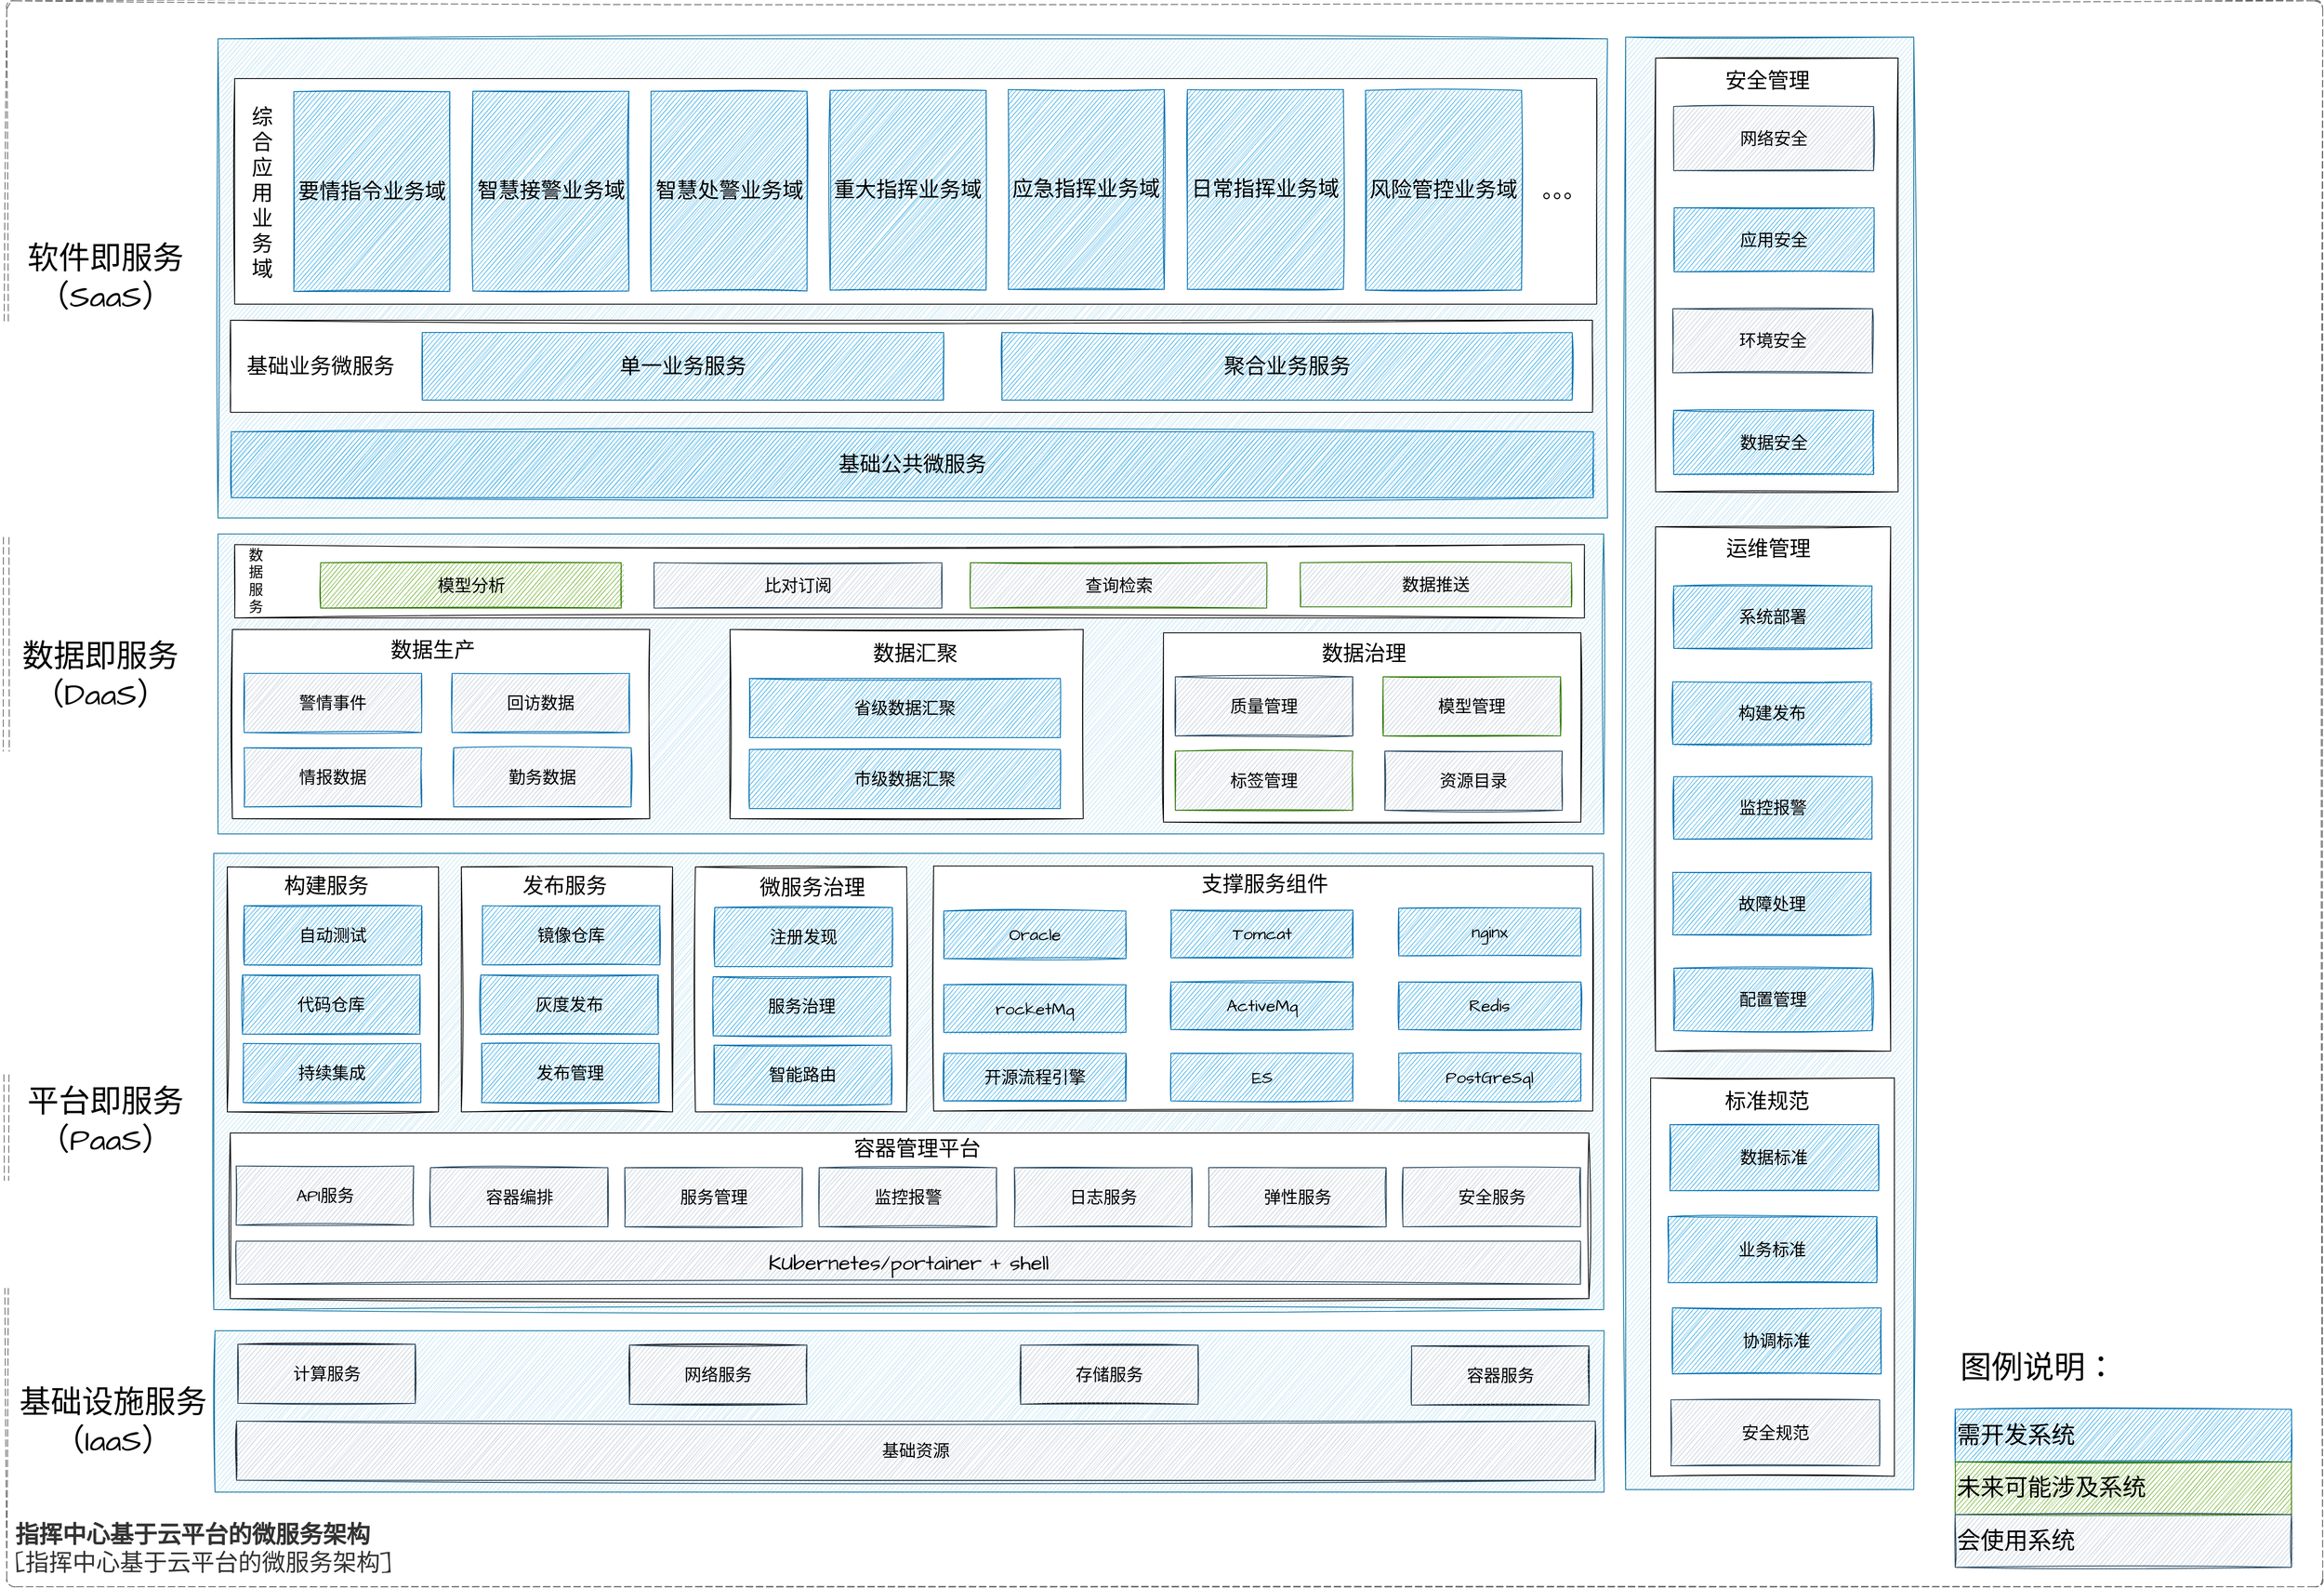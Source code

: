 <mxfile version="20.0.1" type="github" pages="3">
  <diagram id="sDCAhfoBXWwCWuBo0Qwh" name="平台架构整体规划">
    <mxGraphModel dx="4715" dy="2973" grid="0" gridSize="10" guides="1" tooltips="1" connect="1" arrows="1" fold="1" page="0" pageScale="1" pageWidth="827" pageHeight="1169" math="0" shadow="0">
      <root>
        <mxCell id="0" />
        <mxCell id="1" parent="0" />
        <mxCell id="yOwxqxkXujApihUdTshh-10" value="" style="rounded=0;whiteSpace=wrap;html=1;sketch=1;hachureGap=4;fontFamily=Architects Daughter;fontSource=https%3A%2F%2Ffonts.googleapis.com%2Fcss%3Ffamily%3DArchitects%2BDaughter;fontSize=20;fillColor=#b1ddf0;strokeColor=#10739e;" parent="1" vertex="1">
          <mxGeometry x="-810.5" y="524" width="1644" height="191" as="geometry" />
        </mxCell>
        <mxCell id="yOwxqxkXujApihUdTshh-16" value="" style="rounded=0;whiteSpace=wrap;html=1;sketch=1;hachureGap=4;fontFamily=Architects Daughter;fontSource=https%3A%2F%2Ffonts.googleapis.com%2Fcss%3Ffamily%3DArchitects%2BDaughter;fontSize=20;fillColor=#b1ddf0;strokeColor=#10739e;" parent="1" vertex="1">
          <mxGeometry x="-812" y="-41" width="1645" height="540" as="geometry" />
        </mxCell>
        <mxCell id="yOwxqxkXujApihUdTshh-27" value="" style="rounded=0;whiteSpace=wrap;html=1;sketch=1;hachureGap=4;fontFamily=Architects Daughter;fontSource=https%3A%2F%2Ffonts.googleapis.com%2Fcss%3Ffamily%3DArchitects%2BDaughter;fontSize=20;fontColor=#000000;" parent="1" vertex="1">
          <mxGeometry x="-796" y="-25" width="250" height="290" as="geometry" />
        </mxCell>
        <mxCell id="yOwxqxkXujApihUdTshh-28" value="" style="rounded=0;whiteSpace=wrap;html=1;sketch=1;hachureGap=4;fontFamily=Architects Daughter;fontSource=https%3A%2F%2Ffonts.googleapis.com%2Fcss%3Ffamily%3DArchitects%2BDaughter;fontSize=20;fontColor=#000000;" parent="1" vertex="1">
          <mxGeometry x="-519" y="-25" width="250" height="290" as="geometry" />
        </mxCell>
        <mxCell id="yOwxqxkXujApihUdTshh-29" value="" style="rounded=0;whiteSpace=wrap;html=1;sketch=1;hachureGap=4;fontFamily=Architects Daughter;fontSource=https%3A%2F%2Ffonts.googleapis.com%2Fcss%3Ffamily%3DArchitects%2BDaughter;fontSize=20;fontColor=#000000;" parent="1" vertex="1">
          <mxGeometry x="-242" y="-25" width="250" height="290" as="geometry" />
        </mxCell>
        <mxCell id="yOwxqxkXujApihUdTshh-30" value="" style="rounded=0;whiteSpace=wrap;html=1;sketch=1;hachureGap=4;fontFamily=Architects Daughter;fontSource=https%3A%2F%2Ffonts.googleapis.com%2Fcss%3Ffamily%3DArchitects%2BDaughter;fontSize=20;fontColor=#000000;" parent="1" vertex="1">
          <mxGeometry x="40" y="-26" width="780" height="290" as="geometry" />
        </mxCell>
        <mxCell id="yOwxqxkXujApihUdTshh-31" value="自动测试" style="rounded=0;whiteSpace=wrap;html=1;sketch=1;hachureGap=4;fontFamily=Architects Daughter;fontSource=https%3A%2F%2Ffonts.googleapis.com%2Fcss%3Ffamily%3DArchitects%2BDaughter;fontSize=20;fillColor=#1ba1e2;strokeColor=#006EAF;fontColor=#000000;" parent="1" vertex="1">
          <mxGeometry x="-776" y="21" width="210" height="70" as="geometry" />
        </mxCell>
        <mxCell id="yOwxqxkXujApihUdTshh-32" value="代码仓库" style="rounded=0;whiteSpace=wrap;html=1;sketch=1;hachureGap=4;fontFamily=Architects Daughter;fontSource=https%3A%2F%2Ffonts.googleapis.com%2Fcss%3Ffamily%3DArchitects%2BDaughter;fontSize=20;fillColor=#1ba1e2;strokeColor=#006EAF;fontColor=#000000;" parent="1" vertex="1">
          <mxGeometry x="-778" y="103" width="210" height="70" as="geometry" />
        </mxCell>
        <mxCell id="yOwxqxkXujApihUdTshh-33" value="持续集成" style="rounded=0;whiteSpace=wrap;html=1;sketch=1;hachureGap=4;fontFamily=Architects Daughter;fontSource=https%3A%2F%2Ffonts.googleapis.com%2Fcss%3Ffamily%3DArchitects%2BDaughter;fontSize=20;fillColor=#1ba1e2;strokeColor=#006EAF;fontColor=#000000;" parent="1" vertex="1">
          <mxGeometry x="-777" y="184" width="210" height="70" as="geometry" />
        </mxCell>
        <mxCell id="yOwxqxkXujApihUdTshh-34" value="构建服务" style="text;html=1;strokeColor=none;fillColor=none;align=center;verticalAlign=middle;whiteSpace=wrap;rounded=0;sketch=1;hachureGap=4;fontFamily=Architects Daughter;fontSource=https%3A%2F%2Ffonts.googleapis.com%2Fcss%3Ffamily%3DArchitects%2BDaughter;fontSize=25;fontColor=#000000;" parent="1" vertex="1">
          <mxGeometry x="-735" y="-16" width="113" height="28" as="geometry" />
        </mxCell>
        <mxCell id="yOwxqxkXujApihUdTshh-35" value="镜像仓库" style="rounded=0;whiteSpace=wrap;html=1;sketch=1;hachureGap=4;fontFamily=Architects Daughter;fontSource=https%3A%2F%2Ffonts.googleapis.com%2Fcss%3Ffamily%3DArchitects%2BDaughter;fontSize=20;fillColor=#1ba1e2;strokeColor=#006EAF;fontColor=#000000;" parent="1" vertex="1">
          <mxGeometry x="-494" y="21" width="210" height="70" as="geometry" />
        </mxCell>
        <mxCell id="yOwxqxkXujApihUdTshh-36" value="灰度发布" style="rounded=0;whiteSpace=wrap;html=1;sketch=1;hachureGap=4;fontFamily=Architects Daughter;fontSource=https%3A%2F%2Ffonts.googleapis.com%2Fcss%3Ffamily%3DArchitects%2BDaughter;fontSize=20;fillColor=#1ba1e2;strokeColor=#006EAF;fontColor=#000000;" parent="1" vertex="1">
          <mxGeometry x="-496" y="103" width="210" height="70" as="geometry" />
        </mxCell>
        <mxCell id="yOwxqxkXujApihUdTshh-37" value="发布管理" style="rounded=0;whiteSpace=wrap;html=1;sketch=1;hachureGap=4;fontFamily=Architects Daughter;fontSource=https%3A%2F%2Ffonts.googleapis.com%2Fcss%3Ffamily%3DArchitects%2BDaughter;fontSize=20;fillColor=#1ba1e2;strokeColor=#006EAF;fontColor=#000000;" parent="1" vertex="1">
          <mxGeometry x="-495" y="184" width="210" height="70" as="geometry" />
        </mxCell>
        <mxCell id="yOwxqxkXujApihUdTshh-38" value="发布服务" style="text;html=1;strokeColor=none;fillColor=none;align=center;verticalAlign=middle;whiteSpace=wrap;rounded=0;sketch=1;hachureGap=4;fontFamily=Architects Daughter;fontSource=https%3A%2F%2Ffonts.googleapis.com%2Fcss%3Ffamily%3DArchitects%2BDaughter;fontSize=25;fontColor=#000000;" parent="1" vertex="1">
          <mxGeometry x="-453" y="-16" width="113" height="28" as="geometry" />
        </mxCell>
        <mxCell id="yOwxqxkXujApihUdTshh-39" value="注册发现" style="rounded=0;whiteSpace=wrap;html=1;sketch=1;hachureGap=4;fontFamily=Architects Daughter;fontSource=https%3A%2F%2Ffonts.googleapis.com%2Fcss%3Ffamily%3DArchitects%2BDaughter;fontSize=20;fillColor=#1ba1e2;strokeColor=#006EAF;fontColor=#000000;" parent="1" vertex="1">
          <mxGeometry x="-219" y="23" width="210" height="70" as="geometry" />
        </mxCell>
        <mxCell id="yOwxqxkXujApihUdTshh-40" value="服务治理" style="rounded=0;whiteSpace=wrap;html=1;sketch=1;hachureGap=4;fontFamily=Architects Daughter;fontSource=https%3A%2F%2Ffonts.googleapis.com%2Fcss%3Ffamily%3DArchitects%2BDaughter;fontSize=20;fillColor=#1ba1e2;strokeColor=#006EAF;fontColor=#000000;" parent="1" vertex="1">
          <mxGeometry x="-221" y="105" width="210" height="70" as="geometry" />
        </mxCell>
        <mxCell id="yOwxqxkXujApihUdTshh-41" value="智能路由" style="rounded=0;whiteSpace=wrap;html=1;sketch=1;hachureGap=4;fontFamily=Architects Daughter;fontSource=https%3A%2F%2Ffonts.googleapis.com%2Fcss%3Ffamily%3DArchitects%2BDaughter;fontSize=20;fillColor=#1ba1e2;strokeColor=#006EAF;fontColor=#000000;" parent="1" vertex="1">
          <mxGeometry x="-220" y="186" width="210" height="70" as="geometry" />
        </mxCell>
        <mxCell id="yOwxqxkXujApihUdTshh-42" value="微服务治理" style="text;html=1;strokeColor=none;fillColor=none;align=center;verticalAlign=middle;whiteSpace=wrap;rounded=0;sketch=1;hachureGap=4;fontFamily=Architects Daughter;fontSource=https%3A%2F%2Ffonts.googleapis.com%2Fcss%3Ffamily%3DArchitects%2BDaughter;fontSize=25;fontColor=#000000;" parent="1" vertex="1">
          <mxGeometry x="-178" y="-14" width="149" height="28" as="geometry" />
        </mxCell>
        <mxCell id="yOwxqxkXujApihUdTshh-44" value="支撑服务组件" style="text;html=1;strokeColor=none;fillColor=none;align=center;verticalAlign=middle;whiteSpace=wrap;rounded=0;sketch=1;hachureGap=4;fontFamily=Architects Daughter;fontSource=https%3A%2F%2Ffonts.googleapis.com%2Fcss%3Ffamily%3DArchitects%2BDaughter;fontSize=25;fontColor=#000000;" parent="1" vertex="1">
          <mxGeometry x="339" y="-18" width="186" height="28" as="geometry" />
        </mxCell>
        <mxCell id="yOwxqxkXujApihUdTshh-53" value="" style="group" parent="1" vertex="1" connectable="0">
          <mxGeometry x="52" y="24" width="754" height="228" as="geometry" />
        </mxCell>
        <mxCell id="yOwxqxkXujApihUdTshh-43" value="Oracle" style="rounded=0;whiteSpace=wrap;html=1;sketch=1;hachureGap=4;fontFamily=Architects Daughter;fontSource=https%3A%2F%2Ffonts.googleapis.com%2Fcss%3Ffamily%3DArchitects%2BDaughter;fontSize=20;fillColor=#1ba1e2;strokeColor=#006EAF;fontColor=#000000;" parent="yOwxqxkXujApihUdTshh-53" vertex="1">
          <mxGeometry y="3.312" width="215.577" height="56.31" as="geometry" />
        </mxCell>
        <mxCell id="yOwxqxkXujApihUdTshh-45" value="Tomcat" style="rounded=0;whiteSpace=wrap;html=1;sketch=1;hachureGap=4;fontFamily=Architects Daughter;fontSource=https%3A%2F%2Ffonts.googleapis.com%2Fcss%3Ffamily%3DArchitects%2BDaughter;fontSize=20;fillColor=#1ba1e2;strokeColor=#006EAF;fontColor=#000000;" parent="yOwxqxkXujApihUdTshh-53" vertex="1">
          <mxGeometry x="268.691" y="2.208" width="215.577" height="56.31" as="geometry" />
        </mxCell>
        <mxCell id="yOwxqxkXujApihUdTshh-46" value="nginx" style="rounded=0;whiteSpace=wrap;html=1;sketch=1;hachureGap=4;fontFamily=Architects Daughter;fontSource=https%3A%2F%2Ffonts.googleapis.com%2Fcss%3Ffamily%3DArchitects%2BDaughter;fontSize=20;fillColor=#1ba1e2;strokeColor=#006EAF;fontColor=#000000;" parent="yOwxqxkXujApihUdTshh-53" vertex="1">
          <mxGeometry x="538.423" width="215.577" height="56.31" as="geometry" />
        </mxCell>
        <mxCell id="yOwxqxkXujApihUdTshh-47" value="rocketMq" style="rounded=0;whiteSpace=wrap;html=1;sketch=1;hachureGap=4;fontFamily=Architects Daughter;fontSource=https%3A%2F%2Ffonts.googleapis.com%2Fcss%3Ffamily%3DArchitects%2BDaughter;fontSize=20;fillColor=#1ba1e2;strokeColor=#006EAF;fontColor=#000000;" parent="yOwxqxkXujApihUdTshh-53" vertex="1">
          <mxGeometry y="90.538" width="215.577" height="56.31" as="geometry" />
        </mxCell>
        <mxCell id="yOwxqxkXujApihUdTshh-48" value="ActiveMq" style="rounded=0;whiteSpace=wrap;html=1;sketch=1;hachureGap=4;fontFamily=Architects Daughter;fontSource=https%3A%2F%2Ffonts.googleapis.com%2Fcss%3Ffamily%3DArchitects%2BDaughter;fontSize=20;fillColor=#1ba1e2;strokeColor=#006EAF;fontColor=#000000;" parent="yOwxqxkXujApihUdTshh-53" vertex="1">
          <mxGeometry x="268.691" y="87.225" width="215.577" height="56.31" as="geometry" />
        </mxCell>
        <mxCell id="yOwxqxkXujApihUdTshh-49" value="Redis" style="rounded=0;whiteSpace=wrap;html=1;sketch=1;hachureGap=4;fontFamily=Architects Daughter;fontSource=https%3A%2F%2Ffonts.googleapis.com%2Fcss%3Ffamily%3DArchitects%2BDaughter;fontSize=20;fillColor=#1ba1e2;strokeColor=#006EAF;fontColor=#000000;" parent="yOwxqxkXujApihUdTshh-53" vertex="1">
          <mxGeometry x="538.423" y="87.225" width="215.577" height="56.31" as="geometry" />
        </mxCell>
        <mxCell id="yOwxqxkXujApihUdTshh-50" value="开源流程引擎" style="rounded=0;whiteSpace=wrap;html=1;sketch=1;hachureGap=4;fontFamily=Architects Daughter;fontSource=https%3A%2F%2Ffonts.googleapis.com%2Fcss%3Ffamily%3DArchitects%2BDaughter;fontSize=20;fillColor=#1ba1e2;strokeColor=#006EAF;fontColor=#000000;" parent="yOwxqxkXujApihUdTshh-53" vertex="1">
          <mxGeometry y="171.69" width="215.577" height="56.31" as="geometry" />
        </mxCell>
        <mxCell id="yOwxqxkXujApihUdTshh-51" value="ES" style="rounded=0;whiteSpace=wrap;html=1;sketch=1;hachureGap=4;fontFamily=Architects Daughter;fontSource=https%3A%2F%2Ffonts.googleapis.com%2Fcss%3Ffamily%3DArchitects%2BDaughter;fontSize=20;fillColor=#1ba1e2;strokeColor=#006EAF;fontColor=#000000;" parent="yOwxqxkXujApihUdTshh-53" vertex="1">
          <mxGeometry x="268.691" y="171.69" width="215.577" height="56.31" as="geometry" />
        </mxCell>
        <mxCell id="yOwxqxkXujApihUdTshh-52" value="PostGreSql" style="rounded=0;whiteSpace=wrap;html=1;sketch=1;hachureGap=4;fontFamily=Architects Daughter;fontSource=https%3A%2F%2Ffonts.googleapis.com%2Fcss%3Ffamily%3DArchitects%2BDaughter;fontSize=20;fillColor=#1ba1e2;strokeColor=#006EAF;fontColor=#000000;" parent="yOwxqxkXujApihUdTshh-53" vertex="1">
          <mxGeometry x="538.423" y="171.69" width="215.577" height="56.31" as="geometry" />
        </mxCell>
        <mxCell id="yOwxqxkXujApihUdTshh-76" value="" style="rounded=0;whiteSpace=wrap;html=1;sketch=1;hachureGap=4;fontFamily=Architects Daughter;fontSource=https%3A%2F%2Ffonts.googleapis.com%2Fcss%3Ffamily%3DArchitects%2BDaughter;fontSize=20;strokeColor=#10739e;fillColor=#b1ddf0;" parent="1" vertex="1">
          <mxGeometry x="-807" y="-419" width="1640" height="355" as="geometry" />
        </mxCell>
        <mxCell id="yOwxqxkXujApihUdTshh-95" value="" style="group" parent="1" vertex="1" connectable="0">
          <mxGeometry x="-201" y="-306" width="418" height="224" as="geometry" />
        </mxCell>
        <mxCell id="yOwxqxkXujApihUdTshh-77" value="" style="rounded=0;whiteSpace=wrap;html=1;sketch=1;hachureGap=4;fontFamily=Architects Daughter;fontSource=https%3A%2F%2Ffonts.googleapis.com%2Fcss%3Ffamily%3DArchitects%2BDaughter;fontSize=20;fontColor=#000000;strokeColor=default;" parent="yOwxqxkXujApihUdTshh-95" vertex="1">
          <mxGeometry width="418" height="224" as="geometry" />
        </mxCell>
        <mxCell id="yOwxqxkXujApihUdTshh-84" value="省级数据汇聚" style="rounded=0;whiteSpace=wrap;html=1;sketch=1;hachureGap=4;fontFamily=Architects Daughter;fontSource=https%3A%2F%2Ffonts.googleapis.com%2Fcss%3Ffamily%3DArchitects%2BDaughter;fontSize=20;fillColor=#1ba1e2;strokeColor=#006EAF;fontColor=#000000;" parent="yOwxqxkXujApihUdTshh-95" vertex="1">
          <mxGeometry x="23" y="58" width="368" height="70" as="geometry" />
        </mxCell>
        <mxCell id="yOwxqxkXujApihUdTshh-85" value="市级数据汇聚" style="rounded=0;whiteSpace=wrap;html=1;sketch=1;hachureGap=4;fontFamily=Architects Daughter;fontSource=https%3A%2F%2Ffonts.googleapis.com%2Fcss%3Ffamily%3DArchitects%2BDaughter;fontSize=20;fillColor=#1ba1e2;strokeColor=#006EAF;fontColor=#000000;" parent="yOwxqxkXujApihUdTshh-95" vertex="1">
          <mxGeometry x="23" y="142" width="368" height="70" as="geometry" />
        </mxCell>
        <mxCell id="yOwxqxkXujApihUdTshh-86" value="数据汇聚" style="text;html=1;strokeColor=none;fillColor=none;align=center;verticalAlign=middle;whiteSpace=wrap;rounded=0;sketch=1;hachureGap=4;fontFamily=Architects Daughter;fontSource=https%3A%2F%2Ffonts.googleapis.com%2Fcss%3Ffamily%3DArchitects%2BDaughter;fontSize=25;fontColor=#000000;" parent="yOwxqxkXujApihUdTshh-95" vertex="1">
          <mxGeometry x="163" y="14.5" width="113" height="28" as="geometry" />
        </mxCell>
        <mxCell id="yOwxqxkXujApihUdTshh-96" value="" style="group" parent="1" vertex="1" connectable="0">
          <mxGeometry x="312" y="-302" width="494" height="224" as="geometry" />
        </mxCell>
        <mxCell id="yOwxqxkXujApihUdTshh-88" value="" style="rounded=0;whiteSpace=wrap;html=1;sketch=1;hachureGap=4;fontFamily=Architects Daughter;fontSource=https%3A%2F%2Ffonts.googleapis.com%2Fcss%3Ffamily%3DArchitects%2BDaughter;fontSize=20;fontColor=#000000;strokeColor=default;" parent="yOwxqxkXujApihUdTshh-96" vertex="1">
          <mxGeometry width="494" height="224" as="geometry" />
        </mxCell>
        <mxCell id="yOwxqxkXujApihUdTshh-89" value="质量管理" style="rounded=0;whiteSpace=wrap;html=1;sketch=1;hachureGap=4;fontFamily=Architects Daughter;fontSource=https%3A%2F%2Ffonts.googleapis.com%2Fcss%3Ffamily%3DArchitects%2BDaughter;fontSize=20;fillColor=#bac8d3;strokeColor=#23445d;" parent="yOwxqxkXujApihUdTshh-96" vertex="1">
          <mxGeometry x="14" y="52" width="210" height="70" as="geometry" />
        </mxCell>
        <mxCell id="yOwxqxkXujApihUdTshh-90" value="模型管理" style="rounded=0;whiteSpace=wrap;html=1;sketch=1;hachureGap=4;fontFamily=Architects Daughter;fontSource=https%3A%2F%2Ffonts.googleapis.com%2Fcss%3Ffamily%3DArchitects%2BDaughter;fontSize=20;fillColor=#BAC8D3;strokeColor=#2D7600;fontColor=#000000;" parent="yOwxqxkXujApihUdTshh-96" vertex="1">
          <mxGeometry x="260" y="52" width="210" height="70" as="geometry" />
        </mxCell>
        <mxCell id="yOwxqxkXujApihUdTshh-91" value="标签管理" style="rounded=0;whiteSpace=wrap;html=1;sketch=1;hachureGap=4;fontFamily=Architects Daughter;fontSource=https%3A%2F%2Ffonts.googleapis.com%2Fcss%3Ffamily%3DArchitects%2BDaughter;fontSize=20;fillColor=#BAC8D3;strokeColor=#2D7600;fontColor=#000000;" parent="yOwxqxkXujApihUdTshh-96" vertex="1">
          <mxGeometry x="14" y="140" width="210" height="70" as="geometry" />
        </mxCell>
        <mxCell id="yOwxqxkXujApihUdTshh-92" value="资源目录" style="rounded=0;whiteSpace=wrap;html=1;sketch=1;hachureGap=4;fontFamily=Architects Daughter;fontSource=https%3A%2F%2Ffonts.googleapis.com%2Fcss%3Ffamily%3DArchitects%2BDaughter;fontSize=20;fillColor=#bac8d3;strokeColor=#23445d;" parent="yOwxqxkXujApihUdTshh-96" vertex="1">
          <mxGeometry x="262" y="140" width="210" height="70" as="geometry" />
        </mxCell>
        <mxCell id="yOwxqxkXujApihUdTshh-93" value="&lt;font style=&quot;font-size: 25px;&quot;&gt;数据治理&lt;/font&gt;" style="text;html=1;strokeColor=none;fillColor=none;align=center;verticalAlign=middle;whiteSpace=wrap;rounded=0;sketch=1;hachureGap=4;fontFamily=Architects Daughter;fontSource=https%3A%2F%2Ffonts.googleapis.com%2Fcss%3Ffamily%3DArchitects%2BDaughter;fontSize=20;fontColor=#000000;" parent="yOwxqxkXujApihUdTshh-96" vertex="1">
          <mxGeometry x="181" y="10.5" width="113" height="28" as="geometry" />
        </mxCell>
        <mxCell id="yOwxqxkXujApihUdTshh-97" value="" style="group" parent="1" vertex="1" connectable="0">
          <mxGeometry x="-790" y="-306" width="494" height="224" as="geometry" />
        </mxCell>
        <mxCell id="yOwxqxkXujApihUdTshh-78" value="" style="rounded=0;whiteSpace=wrap;html=1;sketch=1;hachureGap=4;fontFamily=Architects Daughter;fontSource=https%3A%2F%2Ffonts.googleapis.com%2Fcss%3Ffamily%3DArchitects%2BDaughter;fontSize=20;fontColor=#000000;strokeColor=default;" parent="yOwxqxkXujApihUdTshh-97" vertex="1">
          <mxGeometry width="494" height="224" as="geometry" />
        </mxCell>
        <mxCell id="yOwxqxkXujApihUdTshh-79" value="警情事件" style="rounded=0;whiteSpace=wrap;html=1;sketch=1;hachureGap=4;fontFamily=Architects Daughter;fontSource=https%3A%2F%2Ffonts.googleapis.com%2Fcss%3Ffamily%3DArchitects%2BDaughter;fontSize=20;fillColor=#BAC8D3;strokeColor=#006EAF;fontColor=#000000;" parent="yOwxqxkXujApihUdTshh-97" vertex="1">
          <mxGeometry x="14" y="52" width="210" height="70" as="geometry" />
        </mxCell>
        <mxCell id="yOwxqxkXujApihUdTshh-80" value="回访数据" style="rounded=0;whiteSpace=wrap;html=1;sketch=1;hachureGap=4;fontFamily=Architects Daughter;fontSource=https%3A%2F%2Ffonts.googleapis.com%2Fcss%3Ffamily%3DArchitects%2BDaughter;fontSize=20;fillColor=#BAC8D3;strokeColor=#006EAF;fontColor=#000000;" parent="yOwxqxkXujApihUdTshh-97" vertex="1">
          <mxGeometry x="260" y="52" width="210" height="70" as="geometry" />
        </mxCell>
        <mxCell id="yOwxqxkXujApihUdTshh-81" value="情报数据" style="rounded=0;whiteSpace=wrap;html=1;sketch=1;hachureGap=4;fontFamily=Architects Daughter;fontSource=https%3A%2F%2Ffonts.googleapis.com%2Fcss%3Ffamily%3DArchitects%2BDaughter;fontSize=20;fillColor=#BAC8D3;strokeColor=#006EAF;fontColor=#000000;" parent="yOwxqxkXujApihUdTshh-97" vertex="1">
          <mxGeometry x="14" y="140" width="210" height="70" as="geometry" />
        </mxCell>
        <mxCell id="yOwxqxkXujApihUdTshh-82" value="勤务数据" style="rounded=0;whiteSpace=wrap;html=1;sketch=1;hachureGap=4;fontFamily=Architects Daughter;fontSource=https%3A%2F%2Ffonts.googleapis.com%2Fcss%3Ffamily%3DArchitects%2BDaughter;fontSize=20;fillColor=#BAC8D3;strokeColor=#006EAF;fontColor=#000000;" parent="yOwxqxkXujApihUdTshh-97" vertex="1">
          <mxGeometry x="262" y="140" width="210" height="70" as="geometry" />
        </mxCell>
        <mxCell id="yOwxqxkXujApihUdTshh-83" value="数据生产" style="text;html=1;strokeColor=none;fillColor=none;align=center;verticalAlign=middle;whiteSpace=wrap;rounded=0;sketch=1;hachureGap=4;fontFamily=Architects Daughter;fontSource=https%3A%2F%2Ffonts.googleapis.com%2Fcss%3Ffamily%3DArchitects%2BDaughter;fontSize=25;fontColor=#000000;" parent="yOwxqxkXujApihUdTshh-97" vertex="1">
          <mxGeometry x="181" y="10.5" width="113" height="28" as="geometry" />
        </mxCell>
        <mxCell id="yOwxqxkXujApihUdTshh-110" value="" style="rounded=0;whiteSpace=wrap;html=1;sketch=1;hachureGap=4;fontFamily=Architects Daughter;fontSource=https%3A%2F%2Ffonts.googleapis.com%2Fcss%3Ffamily%3DArchitects%2BDaughter;fontSize=25;" parent="1" vertex="1">
          <mxGeometry x="-792.5" y="290" width="1608" height="196" as="geometry" />
        </mxCell>
        <mxCell id="yOwxqxkXujApihUdTshh-111" value="&lt;font style=&quot;font-size: 25px;&quot;&gt;KUbernetes/portainer + shell&lt;/font&gt;" style="rounded=0;whiteSpace=wrap;html=1;sketch=1;hachureGap=4;fontFamily=Architects Daughter;fontSource=https://fonts.googleapis.com/css?family=Architects+Daughter;fontSize=20;fillColor=#bac8d3;strokeColor=#23445d;" parent="1" vertex="1">
          <mxGeometry x="-785.5" y="418" width="1591" height="51" as="geometry" />
        </mxCell>
        <mxCell id="yOwxqxkXujApihUdTshh-112" value="API服务" style="rounded=0;whiteSpace=wrap;html=1;sketch=1;hachureGap=4;fontFamily=Architects Daughter;fontSource=https://fonts.googleapis.com/css?family=Architects+Daughter;fontSize=20;fillColor=#bac8d3;strokeColor=#23445d;" parent="1" vertex="1">
          <mxGeometry x="-785.5" y="329" width="210" height="70" as="geometry" />
        </mxCell>
        <mxCell id="yOwxqxkXujApihUdTshh-113" value="容器编排" style="rounded=0;whiteSpace=wrap;html=1;sketch=1;hachureGap=4;fontFamily=Architects Daughter;fontSource=https://fonts.googleapis.com/css?family=Architects+Daughter;fontSize=20;fillColor=#bac8d3;strokeColor=#23445d;" parent="1" vertex="1">
          <mxGeometry x="-555.5" y="331" width="210" height="70" as="geometry" />
        </mxCell>
        <mxCell id="yOwxqxkXujApihUdTshh-114" value="服务管理" style="rounded=0;whiteSpace=wrap;html=1;sketch=1;hachureGap=4;fontFamily=Architects Daughter;fontSource=https://fonts.googleapis.com/css?family=Architects+Daughter;fontSize=20;fillColor=#bac8d3;strokeColor=#23445d;" parent="1" vertex="1">
          <mxGeometry x="-325.5" y="331" width="210" height="70" as="geometry" />
        </mxCell>
        <mxCell id="yOwxqxkXujApihUdTshh-115" value="监控报警" style="rounded=0;whiteSpace=wrap;html=1;sketch=1;hachureGap=4;fontFamily=Architects Daughter;fontSource=https://fonts.googleapis.com/css?family=Architects+Daughter;fontSize=20;fillColor=#bac8d3;strokeColor=#23445d;" parent="1" vertex="1">
          <mxGeometry x="-95.5" y="331" width="210" height="70" as="geometry" />
        </mxCell>
        <mxCell id="yOwxqxkXujApihUdTshh-116" value="日志服务" style="rounded=0;whiteSpace=wrap;html=1;sketch=1;hachureGap=4;fontFamily=Architects Daughter;fontSource=https://fonts.googleapis.com/css?family=Architects+Daughter;fontSize=20;fillColor=#bac8d3;strokeColor=#23445d;" parent="1" vertex="1">
          <mxGeometry x="135.5" y="331" width="210" height="70" as="geometry" />
        </mxCell>
        <mxCell id="yOwxqxkXujApihUdTshh-117" value="弹性服务" style="rounded=0;whiteSpace=wrap;html=1;sketch=1;hachureGap=4;fontFamily=Architects Daughter;fontSource=https://fonts.googleapis.com/css?family=Architects+Daughter;fontSize=20;fillColor=#bac8d3;strokeColor=#23445d;" parent="1" vertex="1">
          <mxGeometry x="365.5" y="331" width="210" height="70" as="geometry" />
        </mxCell>
        <mxCell id="yOwxqxkXujApihUdTshh-118" value="安全服务" style="rounded=0;whiteSpace=wrap;html=1;sketch=1;hachureGap=4;fontFamily=Architects Daughter;fontSource=https://fonts.googleapis.com/css?family=Architects+Daughter;fontSize=20;fillColor=#bac8d3;strokeColor=#23445d;" parent="1" vertex="1">
          <mxGeometry x="595.5" y="331" width="210" height="70" as="geometry" />
        </mxCell>
        <mxCell id="yOwxqxkXujApihUdTshh-119" value="容器管理平台" style="text;html=1;strokeColor=none;fillColor=none;align=center;verticalAlign=middle;whiteSpace=wrap;rounded=0;sketch=1;hachureGap=4;fontFamily=Architects Daughter;fontSource=https://fonts.googleapis.com/css?family=Architects+Daughter;fontSize=25;fontColor=#000000;" parent="1" vertex="1">
          <mxGeometry x="-111.5" y="294" width="263" height="30" as="geometry" />
        </mxCell>
        <mxCell id="yOwxqxkXujApihUdTshh-121" value="" style="group" parent="1" vertex="1" connectable="0">
          <mxGeometry x="-783.5" y="540" width="210" height="70" as="geometry" />
        </mxCell>
        <mxCell id="yOwxqxkXujApihUdTshh-120" value="" style="rounded=0;whiteSpace=wrap;html=1;sketch=1;hachureGap=4;fontFamily=Architects Daughter;fontSource=https%3A%2F%2Ffonts.googleapis.com%2Fcss%3Ffamily%3DArchitects%2BDaughter;fontSize=20;" parent="yOwxqxkXujApihUdTshh-121" vertex="1">
          <mxGeometry width="210" height="70" as="geometry" />
        </mxCell>
        <mxCell id="yOwxqxkXujApihUdTshh-12" value="计算服务" style="rounded=0;whiteSpace=wrap;html=1;sketch=1;hachureGap=4;fontFamily=Architects Daughter;fontSource=https%3A%2F%2Ffonts.googleapis.com%2Fcss%3Ffamily%3DArchitects%2BDaughter;fontSize=20;fillColor=#bac8d3;strokeColor=#23445d;" parent="yOwxqxkXujApihUdTshh-121" vertex="1">
          <mxGeometry width="210" height="70" as="geometry" />
        </mxCell>
        <mxCell id="yOwxqxkXujApihUdTshh-122" value="" style="group" parent="1" vertex="1" connectable="0">
          <mxGeometry x="-320" y="541" width="210" height="70" as="geometry" />
        </mxCell>
        <mxCell id="yOwxqxkXujApihUdTshh-123" value="" style="rounded=0;whiteSpace=wrap;html=1;sketch=1;hachureGap=4;fontFamily=Architects Daughter;fontSource=https%3A%2F%2Ffonts.googleapis.com%2Fcss%3Ffamily%3DArchitects%2BDaughter;fontSize=20;" parent="yOwxqxkXujApihUdTshh-122" vertex="1">
          <mxGeometry width="210" height="70" as="geometry" />
        </mxCell>
        <mxCell id="yOwxqxkXujApihUdTshh-124" value="网络服务" style="rounded=0;whiteSpace=wrap;html=1;sketch=1;hachureGap=4;fontFamily=Architects Daughter;fontSource=https%3A%2F%2Ffonts.googleapis.com%2Fcss%3Ffamily%3DArchitects%2BDaughter;fontSize=20;fillColor=#bac8d3;strokeColor=#23445d;" parent="yOwxqxkXujApihUdTshh-122" vertex="1">
          <mxGeometry width="210" height="70" as="geometry" />
        </mxCell>
        <mxCell id="yOwxqxkXujApihUdTshh-125" value="" style="group" parent="1" vertex="1" connectable="0">
          <mxGeometry x="143" y="541" width="210" height="70" as="geometry" />
        </mxCell>
        <mxCell id="yOwxqxkXujApihUdTshh-126" value="" style="rounded=0;whiteSpace=wrap;html=1;sketch=1;hachureGap=4;fontFamily=Architects Daughter;fontSource=https%3A%2F%2Ffonts.googleapis.com%2Fcss%3Ffamily%3DArchitects%2BDaughter;fontSize=20;" parent="yOwxqxkXujApihUdTshh-125" vertex="1">
          <mxGeometry width="210" height="70" as="geometry" />
        </mxCell>
        <mxCell id="yOwxqxkXujApihUdTshh-127" value="存储服务" style="rounded=0;whiteSpace=wrap;html=1;sketch=1;hachureGap=4;fontFamily=Architects Daughter;fontSource=https%3A%2F%2Ffonts.googleapis.com%2Fcss%3Ffamily%3DArchitects%2BDaughter;fontSize=20;fillColor=#bac8d3;strokeColor=#23445d;" parent="yOwxqxkXujApihUdTshh-125" vertex="1">
          <mxGeometry width="210" height="70" as="geometry" />
        </mxCell>
        <mxCell id="yOwxqxkXujApihUdTshh-128" value="" style="group" parent="1" vertex="1" connectable="0">
          <mxGeometry x="605.5" y="542" width="210" height="70" as="geometry" />
        </mxCell>
        <mxCell id="yOwxqxkXujApihUdTshh-129" value="" style="rounded=0;whiteSpace=wrap;html=1;sketch=1;hachureGap=4;fontFamily=Architects Daughter;fontSource=https%3A%2F%2Ffonts.googleapis.com%2Fcss%3Ffamily%3DArchitects%2BDaughter;fontSize=20;" parent="yOwxqxkXujApihUdTshh-128" vertex="1">
          <mxGeometry width="210" height="70" as="geometry" />
        </mxCell>
        <mxCell id="yOwxqxkXujApihUdTshh-130" value="容器服务" style="rounded=0;whiteSpace=wrap;html=1;sketch=1;hachureGap=4;fontFamily=Architects Daughter;fontSource=https%3A%2F%2Ffonts.googleapis.com%2Fcss%3Ffamily%3DArchitects%2BDaughter;fontSize=20;fillColor=#bac8d3;strokeColor=#23445d;" parent="yOwxqxkXujApihUdTshh-128" vertex="1">
          <mxGeometry width="210" height="70" as="geometry" />
        </mxCell>
        <mxCell id="yOwxqxkXujApihUdTshh-131" value="" style="group" parent="1" vertex="1" connectable="0">
          <mxGeometry x="-785" y="631" width="1608" height="70" as="geometry" />
        </mxCell>
        <mxCell id="yOwxqxkXujApihUdTshh-132" value="" style="rounded=0;whiteSpace=wrap;html=1;sketch=1;hachureGap=4;fontFamily=Architects Daughter;fontSource=https%3A%2F%2Ffonts.googleapis.com%2Fcss%3Ffamily%3DArchitects%2BDaughter;fontSize=20;" parent="yOwxqxkXujApihUdTshh-131" vertex="1">
          <mxGeometry width="1608" height="70" as="geometry" />
        </mxCell>
        <mxCell id="yOwxqxkXujApihUdTshh-133" value="基础资源" style="rounded=0;whiteSpace=wrap;html=1;sketch=1;hachureGap=4;fontFamily=Architects Daughter;fontSource=https%3A%2F%2Ffonts.googleapis.com%2Fcss%3Ffamily%3DArchitects%2BDaughter;fontSize=20;fillColor=#bac8d3;strokeColor=#23445d;" parent="yOwxqxkXujApihUdTshh-131" vertex="1">
          <mxGeometry width="1608" height="70" as="geometry" />
        </mxCell>
        <mxCell id="uAcvavNCiAYMZfsBuxs1-12" value="" style="group" parent="1" vertex="1" connectable="0">
          <mxGeometry x="859" y="-1007" width="341" height="1719" as="geometry" />
        </mxCell>
        <mxCell id="yOwxqxkXujApihUdTshh-75" value="" style="rounded=0;whiteSpace=wrap;html=1;sketch=1;hachureGap=4;fontFamily=Architects Daughter;fontSource=https%3A%2F%2Ffonts.googleapis.com%2Fcss%3Ffamily%3DArchitects%2BDaughter;fontSize=20;strokeColor=#10739e;fillColor=#b1ddf0;" parent="uAcvavNCiAYMZfsBuxs1-12" vertex="1">
          <mxGeometry width="341" height="1719" as="geometry" />
        </mxCell>
        <mxCell id="yOwxqxkXujApihUdTshh-136" value="" style="group" parent="uAcvavNCiAYMZfsBuxs1-12" vertex="1" connectable="0">
          <mxGeometry x="13.115" y="1231.745" width="309.304" height="471.452" as="geometry" />
        </mxCell>
        <mxCell id="yOwxqxkXujApihUdTshh-54" value="" style="rounded=0;whiteSpace=wrap;html=1;sketch=1;hachureGap=4;fontFamily=Architects Daughter;fontSource=https%3A%2F%2Ffonts.googleapis.com%2Fcss%3Ffamily%3DArchitects%2BDaughter;fontSize=20;fontColor=#000000;" parent="yOwxqxkXujApihUdTshh-136" vertex="1">
          <mxGeometry x="16.46" width="288.473" height="471.452" as="geometry" />
        </mxCell>
        <mxCell id="yOwxqxkXujApihUdTshh-55" value="安全规范" style="rounded=0;whiteSpace=wrap;html=1;sketch=1;hachureGap=4;fontFamily=Architects Daughter;fontSource=https%3A%2F%2Ffonts.googleapis.com%2Fcss%3Ffamily%3DArchitects%2BDaughter;fontSize=20;fillColor=#bac8d3;strokeColor=#23445d;" parent="yOwxqxkXujApihUdTshh-136" vertex="1">
          <mxGeometry x="40.439" y="380.996" width="246.973" height="78.171" as="geometry" />
        </mxCell>
        <mxCell id="yOwxqxkXujApihUdTshh-56" value="协调标准" style="rounded=0;whiteSpace=wrap;html=1;sketch=1;hachureGap=4;fontFamily=Architects Daughter;fontSource=https%3A%2F%2Ffonts.googleapis.com%2Fcss%3Ffamily%3DArchitects%2BDaughter;fontSize=20;fillColor=#1ba1e2;strokeColor=#006EAF;fontColor=#000000;" parent="yOwxqxkXujApihUdTshh-136" vertex="1">
          <mxGeometry x="42.327" y="272.16" width="246.973" height="78.171" as="geometry" />
        </mxCell>
        <mxCell id="yOwxqxkXujApihUdTshh-57" value="业务标准" style="rounded=0;whiteSpace=wrap;html=1;sketch=1;hachureGap=4;fontFamily=Architects Daughter;fontSource=https%3A%2F%2Ffonts.googleapis.com%2Fcss%3Ffamily%3DArchitects%2BDaughter;fontSize=20;fillColor=#1ba1e2;strokeColor=#006EAF;fontColor=#000000;" parent="yOwxqxkXujApihUdTshh-136" vertex="1">
          <mxGeometry x="37.212" y="164.174" width="246.973" height="78.171" as="geometry" />
        </mxCell>
        <mxCell id="yOwxqxkXujApihUdTshh-58" value="数据标准" style="rounded=0;whiteSpace=wrap;html=1;sketch=1;hachureGap=4;fontFamily=Architects Daughter;fontSource=https%3A%2F%2Ffonts.googleapis.com%2Fcss%3Ffamily%3DArchitects%2BDaughter;fontSize=20;fillColor=#1ba1e2;strokeColor=#006EAF;fontColor=#000000;" parent="yOwxqxkXujApihUdTshh-136" vertex="1">
          <mxGeometry x="39.346" y="55.306" width="246.973" height="78.171" as="geometry" />
        </mxCell>
        <mxCell id="yOwxqxkXujApihUdTshh-59" value="标准规范" style="text;html=1;strokeColor=none;fillColor=none;align=center;verticalAlign=middle;whiteSpace=wrap;rounded=0;sketch=1;hachureGap=4;fontFamily=Architects Daughter;fontSource=https%3A%2F%2Ffonts.googleapis.com%2Fcss%3Ffamily%3DArchitects%2BDaughter;fontSize=25;fontColor=#000000;" parent="yOwxqxkXujApihUdTshh-136" vertex="1">
          <mxGeometry y="11.413" width="309.304" height="33.502" as="geometry" />
        </mxCell>
        <mxCell id="yOwxqxkXujApihUdTshh-137" value="" style="group" parent="uAcvavNCiAYMZfsBuxs1-12" vertex="1" connectable="0">
          <mxGeometry x="21.859" y="579.438" width="294.003" height="620.701" as="geometry" />
        </mxCell>
        <mxCell id="yOwxqxkXujApihUdTshh-62" value="" style="rounded=0;whiteSpace=wrap;html=1;sketch=1;hachureGap=4;fontFamily=Architects Daughter;fontSource=https%3A%2F%2Ffonts.googleapis.com%2Fcss%3Ffamily%3DArchitects%2BDaughter;fontSize=20;fontColor=#000000;" parent="yOwxqxkXujApihUdTshh-137" vertex="1">
          <mxGeometry x="13.465" width="278.352" height="620.701" as="geometry" />
        </mxCell>
        <mxCell id="yOwxqxkXujApihUdTshh-63" value="故障处理" style="rounded=0;whiteSpace=wrap;html=1;sketch=1;hachureGap=4;fontFamily=Architects Daughter;fontSource=https%3A%2F%2Ffonts.googleapis.com%2Fcss%3Ffamily%3DArchitects%2BDaughter;fontSize=20;fillColor=#1ba1e2;strokeColor=#006EAF;fontColor=#000000;" parent="yOwxqxkXujApihUdTshh-137" vertex="1">
          <mxGeometry x="33.881" y="409.118" width="234.755" height="73.911" as="geometry" />
        </mxCell>
        <mxCell id="yOwxqxkXujApihUdTshh-64" value="监控报警" style="rounded=0;whiteSpace=wrap;html=1;sketch=1;hachureGap=4;fontFamily=Architects Daughter;fontSource=https%3A%2F%2Ffonts.googleapis.com%2Fcss%3Ffamily%3DArchitects%2BDaughter;fontSize=20;fillColor=#1ba1e2;strokeColor=#006EAF;fontColor=#000000;" parent="yOwxqxkXujApihUdTshh-137" vertex="1">
          <mxGeometry x="34.974" y="295.865" width="234.755" height="73.911" as="geometry" />
        </mxCell>
        <mxCell id="yOwxqxkXujApihUdTshh-65" value="构建发布" style="rounded=0;whiteSpace=wrap;html=1;sketch=1;hachureGap=4;fontFamily=Architects Daughter;fontSource=https%3A%2F%2Ffonts.googleapis.com%2Fcss%3Ffamily%3DArchitects%2BDaughter;fontSize=20;fillColor=#1ba1e2;strokeColor=#006EAF;fontColor=#000000;" parent="yOwxqxkXujApihUdTshh-137" vertex="1">
          <mxGeometry x="33.875" y="183.489" width="234.755" height="73.911" as="geometry" />
        </mxCell>
        <mxCell id="yOwxqxkXujApihUdTshh-66" value="系统部署" style="rounded=0;whiteSpace=wrap;html=1;sketch=1;hachureGap=4;fontFamily=Architects Daughter;fontSource=https%3A%2F%2Ffonts.googleapis.com%2Fcss%3Ffamily%3DArchitects%2BDaughter;fontSize=20;fillColor=#1ba1e2;strokeColor=#006EAF;fontColor=#000000;" parent="yOwxqxkXujApihUdTshh-137" vertex="1">
          <mxGeometry x="34.974" y="70.069" width="234.755" height="73.911" as="geometry" />
        </mxCell>
        <mxCell id="yOwxqxkXujApihUdTshh-67" value="&lt;font style=&quot;font-size: 25px;&quot;&gt;运维管理&lt;/font&gt;" style="text;html=1;strokeColor=none;fillColor=none;align=center;verticalAlign=middle;whiteSpace=wrap;rounded=0;sketch=1;hachureGap=4;fontFamily=Architects Daughter;fontSource=https%3A%2F%2Ffonts.googleapis.com%2Fcss%3Ffamily%3DArchitects%2BDaughter;fontSize=20;fontColor=#000000;" parent="yOwxqxkXujApihUdTshh-137" vertex="1">
          <mxGeometry y="10.532" width="294.003" height="31.676" as="geometry" />
        </mxCell>
        <mxCell id="yOwxqxkXujApihUdTshh-107" value="配置管理" style="rounded=0;whiteSpace=wrap;html=1;sketch=1;hachureGap=4;fontFamily=Architects Daughter;fontSource=https%3A%2F%2Ffonts.googleapis.com%2Fcss%3Ffamily%3DArchitects%2BDaughter;fontSize=20;fillColor=#1ba1e2;strokeColor=#006EAF;fontColor=#000000;" parent="yOwxqxkXujApihUdTshh-137" vertex="1">
          <mxGeometry x="35.263" y="522.376" width="234.755" height="73.911" as="geometry" />
        </mxCell>
        <mxCell id="yOwxqxkXujApihUdTshh-138" value="" style="group" parent="uAcvavNCiAYMZfsBuxs1-12" vertex="1" connectable="0">
          <mxGeometry x="19.673" y="24.582" width="302.747" height="513.593" as="geometry" />
        </mxCell>
        <mxCell id="yOwxqxkXujApihUdTshh-69" value="" style="rounded=0;whiteSpace=wrap;html=1;sketch=1;hachureGap=4;fontFamily=Architects Daughter;fontSource=https%3A%2F%2Ffonts.googleapis.com%2Fcss%3Ffamily%3DArchitects%2BDaughter;fontSize=20;fontColor=#000000;" parent="yOwxqxkXujApihUdTshh-138" vertex="1">
          <mxGeometry x="15.771" width="286.976" height="513.593" as="geometry" />
        </mxCell>
        <mxCell id="yOwxqxkXujApihUdTshh-70" value="数据安全" style="rounded=0;whiteSpace=wrap;html=1;sketch=1;hachureGap=4;fontFamily=Architects Daughter;fontSource=https%3A%2F%2Ffonts.googleapis.com%2Fcss%3Ffamily%3DArchitects%2BDaughter;fontSize=20;fillColor=#1ba1e2;strokeColor=#006EAF;fontColor=#000000;" parent="yOwxqxkXujApihUdTshh-138" vertex="1">
          <mxGeometry x="37.16" y="417.022" width="236.501" height="75.877" as="geometry" />
        </mxCell>
        <mxCell id="yOwxqxkXujApihUdTshh-71" value="环境安全" style="rounded=0;whiteSpace=wrap;html=1;sketch=1;hachureGap=4;fontFamily=Architects Daughter;fontSource=https%3A%2F%2Ffonts.googleapis.com%2Fcss%3Ffamily%3DArchitects%2BDaughter;fontSize=20;fillColor=#bac8d3;strokeColor=#23445d;" parent="yOwxqxkXujApihUdTshh-138" vertex="1">
          <mxGeometry x="36.066" y="296.743" width="236.501" height="75.877" as="geometry" />
        </mxCell>
        <mxCell id="yOwxqxkXujApihUdTshh-72" value="应用安全" style="rounded=0;whiteSpace=wrap;html=1;sketch=1;hachureGap=4;fontFamily=Architects Daughter;fontSource=https%3A%2F%2Ffonts.googleapis.com%2Fcss%3Ffamily%3DArchitects%2BDaughter;fontSize=20;fillColor=#1ba1e2;strokeColor=#006EAF;fontColor=#000000;" parent="yOwxqxkXujApihUdTshh-138" vertex="1">
          <mxGeometry x="37.728" y="177.343" width="236.501" height="75.877" as="geometry" />
        </mxCell>
        <mxCell id="yOwxqxkXujApihUdTshh-73" value="网络安全" style="rounded=0;whiteSpace=wrap;html=1;sketch=1;hachureGap=4;fontFamily=Architects Daughter;fontSource=https%3A%2F%2Ffonts.googleapis.com%2Fcss%3Ffamily%3DArchitects%2BDaughter;fontSize=20;fillColor=#bac8d3;strokeColor=#23445d;" parent="yOwxqxkXujApihUdTshh-138" vertex="1">
          <mxGeometry x="37.16" y="57.45" width="236.501" height="75.877" as="geometry" />
        </mxCell>
        <mxCell id="yOwxqxkXujApihUdTshh-74" value="&lt;font style=&quot;font-size: 25px;&quot;&gt;安全管理&lt;/font&gt;" style="text;html=1;strokeColor=none;fillColor=none;align=center;verticalAlign=middle;whiteSpace=wrap;rounded=0;sketch=1;hachureGap=4;fontFamily=Architects Daughter;fontSource=https%3A%2F%2Ffonts.googleapis.com%2Fcss%3Ffamily%3DArchitects%2BDaughter;fontSize=20;fontColor=#000000;" parent="yOwxqxkXujApihUdTshh-138" vertex="1">
          <mxGeometry y="10.84" width="296.189" height="32.519" as="geometry" />
        </mxCell>
        <mxCell id="uAcvavNCiAYMZfsBuxs1-20" value="" style="group" parent="1" vertex="1" connectable="0">
          <mxGeometry x="-787.25" y="-415" width="1597.5" height="103" as="geometry" />
        </mxCell>
        <mxCell id="yOwxqxkXujApihUdTshh-98" value="" style="rounded=0;whiteSpace=wrap;html=1;sketch=1;hachureGap=4;fontFamily=Architects Daughter;fontSource=https%3A%2F%2Ffonts.googleapis.com%2Fcss%3Ffamily%3DArchitects%2BDaughter;fontSize=20;fontColor=#000000;strokeColor=default;" parent="uAcvavNCiAYMZfsBuxs1-20" vertex="1">
          <mxGeometry y="8.455" width="1597.5" height="86.858" as="geometry" />
        </mxCell>
        <mxCell id="yOwxqxkXujApihUdTshh-99" value="模型分析" style="rounded=0;whiteSpace=wrap;html=1;sketch=1;hachureGap=4;fontFamily=Architects Daughter;fontSource=https%3A%2F%2Ffonts.googleapis.com%2Fcss%3Ffamily%3DArchitects%2BDaughter;fontSize=20;fillColor=#60a917;strokeColor=#2D7600;fontColor=#000000;" parent="uAcvavNCiAYMZfsBuxs1-20" vertex="1">
          <mxGeometry x="101.831" y="29.978" width="355.662" height="53.806" as="geometry" />
        </mxCell>
        <mxCell id="yOwxqxkXujApihUdTshh-100" value="比对订阅" style="rounded=0;whiteSpace=wrap;html=1;sketch=1;hachureGap=4;fontFamily=Architects Daughter;fontSource=https%3A%2F%2Ffonts.googleapis.com%2Fcss%3Ffamily%3DArchitects%2BDaughter;fontSize=20;fillColor=#bac8d3;strokeColor=#23445d;" parent="uAcvavNCiAYMZfsBuxs1-20" vertex="1">
          <mxGeometry x="496.238" y="29.978" width="340.76" height="53.806" as="geometry" />
        </mxCell>
        <mxCell id="yOwxqxkXujApihUdTshh-101" value="查询检索" style="rounded=0;whiteSpace=wrap;html=1;sketch=1;hachureGap=4;fontFamily=Architects Daughter;fontSource=https%3A%2F%2Ffonts.googleapis.com%2Fcss%3Ffamily%3DArchitects%2BDaughter;fontSize=20;fillColor=#BAC8D3;strokeColor=#2D7600;fontColor=#000000;" parent="uAcvavNCiAYMZfsBuxs1-20" vertex="1">
          <mxGeometry x="870.777" y="29.978" width="350.695" height="53.806" as="geometry" />
        </mxCell>
        <mxCell id="yOwxqxkXujApihUdTshh-102" value="数据推送" style="rounded=0;whiteSpace=wrap;html=1;sketch=1;hachureGap=4;fontFamily=Architects Daughter;fontSource=https%3A%2F%2Ffonts.googleapis.com%2Fcss%3Ffamily%3DArchitects%2BDaughter;fontSize=20;fillColor=#BAC8D3;strokeColor=#2D7600;fontColor=#000000;" parent="uAcvavNCiAYMZfsBuxs1-20" vertex="1">
          <mxGeometry x="1261.21" y="29.978" width="320.891" height="52.269" as="geometry" />
        </mxCell>
        <mxCell id="yOwxqxkXujApihUdTshh-103" value="数&lt;br style=&quot;font-size: 17px;&quot;&gt;据&lt;br style=&quot;font-size: 17px;&quot;&gt;服&lt;br style=&quot;font-size: 17px;&quot;&gt;务" style="text;html=1;strokeColor=none;fillColor=none;align=center;verticalAlign=middle;whiteSpace=wrap;rounded=0;sketch=1;hachureGap=4;fontFamily=Architects Daughter;fontSource=https%3A%2F%2Ffonts.googleapis.com%2Fcss%3Ffamily%3DArchitects%2BDaughter;fontSize=17;fontColor=#000000;" parent="uAcvavNCiAYMZfsBuxs1-20" vertex="1">
          <mxGeometry width="49.674" height="103" as="geometry" />
        </mxCell>
        <object placeholders="1" c4Name="指挥中心基于云平台的微服务架构" c4Type="SystemScopeBoundary" c4Application="指挥中心基于云平台的微服务架构" label="&lt;font style=&quot;font-size: 28px;&quot;&gt;&lt;b style=&quot;font-size: 28px;&quot;&gt;&lt;div style=&quot;text-align: left; font-size: 28px;&quot;&gt;%c4Name%&lt;/div&gt;&lt;/b&gt;&lt;/font&gt;&lt;div style=&quot;text-align: left; font-size: 28px;&quot;&gt;[%c4Application%]&lt;/div&gt;" id="_vJU1HKxtp4z29YcLN0C-1">
          <mxCell style="rounded=1;fontSize=28;whiteSpace=wrap;html=1;dashed=1;arcSize=20;fillColor=none;strokeColor=#666666;fontColor=#333333;labelBackgroundColor=none;align=left;verticalAlign=bottom;labelBorderColor=none;spacingTop=0;spacing=10;dashPattern=8 4;metaEdit=1;rotatable=0;perimeter=rectanglePerimeter;noLabel=0;labelPadding=0;allowArrows=0;connectable=0;expand=0;recursiveResize=0;editable=1;pointerEvents=0;absoluteArcSize=1;points=[[0.25,0,0],[0.5,0,0],[0.75,0,0],[1,0.25,0],[1,0.5,0],[1,0.75,0],[0.75,1,0],[0.5,1,0],[0.25,1,0],[0,0.75,0],[0,0.5,0],[0,0.25,0]];sketch=1;hachureGap=4;fontFamily=Architects Daughter;fontSource=https%3A%2F%2Ffonts.googleapis.com%2Fcss%3Ffamily%3DArchitects%2BDaughter;" parent="1" vertex="1">
            <mxGeometry x="-1057" y="-1050" width="2741" height="1877" as="geometry" />
          </mxCell>
        </object>
        <mxCell id="_vJU1HKxtp4z29YcLN0C-22" value="" style="group" parent="1" vertex="1" connectable="0">
          <mxGeometry x="1249" y="546" width="398" height="258" as="geometry" />
        </mxCell>
        <mxCell id="_vJU1HKxtp4z29YcLN0C-18" value="图例说明：" style="text;html=1;align=center;verticalAlign=middle;resizable=0;points=[];autosize=1;strokeColor=none;fillColor=none;sketch=1;hachureGap=4;fontFamily=Architects Daughter;fontSource=https%3A%2F%2Ffonts.googleapis.com%2Fcss%3Ffamily%3DArchitects%2BDaughter;fontSize=37;fontColor=#000000;" parent="_vJU1HKxtp4z29YcLN0C-22" vertex="1">
          <mxGeometry width="195" height="48" as="geometry" />
        </mxCell>
        <mxCell id="_vJU1HKxtp4z29YcLN0C-19" value="需开发系统" style="rounded=0;whiteSpace=wrap;html=1;sketch=1;hachureGap=4;fontFamily=Architects Daughter;fontSource=https%3A%2F%2Ffonts.googleapis.com%2Fcss%3Ffamily%3DArchitects%2BDaughter;fontSize=28;fontColor=#000000;fillColor=#1ba1e2;strokeColor=#006EAF;align=left;" parent="_vJU1HKxtp4z29YcLN0C-22" vertex="1">
          <mxGeometry y="70.95" width="398.0" height="62.35" as="geometry" />
        </mxCell>
        <mxCell id="_vJU1HKxtp4z29YcLN0C-20" value="未来可能涉及系统" style="rounded=0;whiteSpace=wrap;html=1;sketch=1;hachureGap=4;fontFamily=Architects Daughter;fontSource=https%3A%2F%2Ffonts.googleapis.com%2Fcss%3Ffamily%3DArchitects%2BDaughter;fontSize=28;fillColor=#60a917;strokeColor=#2D7600;align=left;fontColor=#000000;" parent="_vJU1HKxtp4z29YcLN0C-22" vertex="1">
          <mxGeometry y="133.3" width="398.0" height="62.35" as="geometry" />
        </mxCell>
        <mxCell id="_vJU1HKxtp4z29YcLN0C-21" value="会使用系统" style="rounded=0;whiteSpace=wrap;html=1;sketch=1;hachureGap=4;fontFamily=Architects Daughter;fontSource=https%3A%2F%2Ffonts.googleapis.com%2Fcss%3Ffamily%3DArchitects%2BDaughter;fontSize=28;fillColor=#bac8d3;strokeColor=#23445d;align=left;" parent="_vJU1HKxtp4z29YcLN0C-22" vertex="1">
          <mxGeometry y="195.65" width="398.0" height="62.35" as="geometry" />
        </mxCell>
        <mxCell id="bhfUMY4nfHSgezwKd5pS-1" value="软件即服务（SaaS）" style="text;strokeColor=none;fillColor=none;html=1;align=center;verticalAlign=middle;whiteSpace=wrap;rounded=0;sketch=1;hachureGap=4;fontFamily=Architects Daughter;fontSource=https%3A%2F%2Ffonts.googleapis.com%2Fcss%3Ffamily%3DArchitects%2BDaughter;fontSize=37;fontColor=#000000;" parent="1" vertex="1">
          <mxGeometry x="-1059" y="-744.5" width="238" height="46" as="geometry" />
        </mxCell>
        <mxCell id="bhfUMY4nfHSgezwKd5pS-2" value="数据即服务（DaaS）" style="text;strokeColor=none;fillColor=none;html=1;align=center;verticalAlign=middle;whiteSpace=wrap;rounded=0;sketch=1;hachureGap=4;fontFamily=Architects Daughter;fontSource=https%3A%2F%2Ffonts.googleapis.com%2Fcss%3Ffamily%3DArchitects%2BDaughter;fontSize=37;fontColor=#000000;" parent="1" vertex="1">
          <mxGeometry x="-1065" y="-273" width="238" height="46" as="geometry" />
        </mxCell>
        <mxCell id="bhfUMY4nfHSgezwKd5pS-3" value="平台即服务（PaaS）" style="text;strokeColor=none;fillColor=none;html=1;align=center;verticalAlign=middle;whiteSpace=wrap;rounded=0;sketch=1;hachureGap=4;fontFamily=Architects Daughter;fontSource=https%3A%2F%2Ffonts.googleapis.com%2Fcss%3Ffamily%3DArchitects%2BDaughter;fontSize=37;fontColor=#000000;" parent="1" vertex="1">
          <mxGeometry x="-1059" y="254" width="238" height="46" as="geometry" />
        </mxCell>
        <mxCell id="bhfUMY4nfHSgezwKd5pS-4" value="基础设施服务（IaaS）" style="text;strokeColor=none;fillColor=none;html=1;align=center;verticalAlign=middle;whiteSpace=wrap;rounded=0;sketch=1;hachureGap=4;fontFamily=Architects Daughter;fontSource=https%3A%2F%2Ffonts.googleapis.com%2Fcss%3Ffamily%3DArchitects%2BDaughter;fontSize=37;fontColor=#000000;" parent="1" vertex="1">
          <mxGeometry x="-1050" y="610" width="238" height="46" as="geometry" />
        </mxCell>
        <UserObject label="" link="data:page/id,SXrVRVNj6cb-xHmxNzFF" id="bhfUMY4nfHSgezwKd5pS-5">
          <mxCell style="group" parent="1" vertex="1" connectable="0">
            <mxGeometry x="-807" y="-1005" width="1644.5" height="567" as="geometry" />
          </mxCell>
        </UserObject>
        <UserObject label="" id="yOwxqxkXujApihUdTshh-106">
          <mxCell style="rounded=0;whiteSpace=wrap;html=1;sketch=1;hachureGap=4;fontFamily=Architects Daughter;fontSource=https%3A%2F%2Ffonts.googleapis.com%2Fcss%3Ffamily%3DArchitects%2BDaughter;fontSize=25;strokeColor=#10739e;fillColor=#b1ddf0;" parent="bhfUMY4nfHSgezwKd5pS-5" vertex="1">
            <mxGeometry width="1644.5" height="567" as="geometry" />
          </mxCell>
        </UserObject>
        <mxCell id="yOwxqxkXujApihUdTshh-109" value="&lt;span style=&quot;&quot;&gt;基础公共&lt;/span&gt;&lt;span style=&quot;&quot;&gt;微服务&lt;/span&gt;" style="rounded=0;whiteSpace=wrap;html=1;sketch=1;hachureGap=4;fontFamily=Architects Daughter;fontSource=https%3A%2F%2Ffonts.googleapis.com%2Fcss%3Ffamily%3DArchitects%2BDaughter;fontSize=25;fontColor=#000000;strokeColor=#006EAF;fillColor=#1ba1e2;" parent="bhfUMY4nfHSgezwKd5pS-5" vertex="1">
          <mxGeometry x="15.75" y="465" width="1612" height="78" as="geometry" />
        </mxCell>
        <mxCell id="yOwxqxkXujApihUdTshh-140" value="" style="rounded=0;whiteSpace=wrap;html=1;sketch=1;hachureGap=4;fontFamily=Architects Daughter;fontSource=https%3A%2F%2Ffonts.googleapis.com%2Fcss%3Ffamily%3DArchitects%2BDaughter;fontSize=25;fontColor=#000000;strokeColor=default;" parent="bhfUMY4nfHSgezwKd5pS-5" vertex="1">
          <mxGeometry x="14.75" y="333" width="1612" height="109" as="geometry" />
        </mxCell>
        <mxCell id="yOwxqxkXujApihUdTshh-141" value="" style="rounded=0;whiteSpace=wrap;html=1;sketch=1;hachureGap=4;fontFamily=Architects Daughter;fontSource=https%3A%2F%2Ffonts.googleapis.com%2Fcss%3Ffamily%3DArchitects%2BDaughter;fontSize=25;fontColor=#000000;strokeColor=default;" parent="bhfUMY4nfHSgezwKd5pS-5" vertex="1">
          <mxGeometry x="19.75" y="47" width="1612" height="267" as="geometry" />
        </mxCell>
        <mxCell id="yOwxqxkXujApihUdTshh-142" value="综&lt;br&gt;合&lt;br&gt;应&lt;br&gt;用&lt;br&gt;业&lt;br&gt;务&lt;br&gt;域" style="text;html=1;align=center;verticalAlign=middle;resizable=0;points=[];autosize=1;strokeColor=none;fillColor=none;sketch=1;hachureGap=4;fontFamily=Architects Daughter;fontSource=https%3A%2F%2Ffonts.googleapis.com%2Fcss%3Ffamily%3DArchitects%2BDaughter;fontSize=25;fontColor=#000000;" parent="bhfUMY4nfHSgezwKd5pS-5" vertex="1">
          <mxGeometry x="34.75" y="76" width="35" height="214" as="geometry" />
        </mxCell>
        <mxCell id="yOwxqxkXujApihUdTshh-143" value="&lt;span style=&quot;&quot;&gt;基础业务微服务&lt;/span&gt;" style="text;html=1;align=center;verticalAlign=middle;resizable=0;points=[];autosize=1;strokeColor=none;fillColor=none;sketch=1;hachureGap=4;fontFamily=Architects Daughter;fontSource=https%3A%2F%2Ffonts.googleapis.com%2Fcss%3Ffamily%3DArchitects%2BDaughter;fontSize=25;fontColor=#000000;" parent="bhfUMY4nfHSgezwKd5pS-5" vertex="1">
          <mxGeometry x="28.75" y="370.5" width="185" height="34" as="geometry" />
        </mxCell>
        <mxCell id="yOwxqxkXujApihUdTshh-144" value="单一业务服务" style="rounded=0;whiteSpace=wrap;html=1;sketch=1;hachureGap=4;fontFamily=Architects Daughter;fontSource=https%3A%2F%2Ffonts.googleapis.com%2Fcss%3Ffamily%3DArchitects%2BDaughter;fontSize=25;strokeColor=#006EAF;fillColor=#1ba1e2;fontColor=#000000;" parent="bhfUMY4nfHSgezwKd5pS-5" vertex="1">
          <mxGeometry x="241.75" y="347.5" width="617" height="80" as="geometry" />
        </mxCell>
        <mxCell id="yOwxqxkXujApihUdTshh-145" value="聚合业务服务" style="rounded=0;whiteSpace=wrap;html=1;sketch=1;hachureGap=4;fontFamily=Architects Daughter;fontSource=https%3A%2F%2Ffonts.googleapis.com%2Fcss%3Ffamily%3DArchitects%2BDaughter;fontSize=25;fontColor=#000000;strokeColor=#006EAF;fillColor=#1ba1e2;" parent="bhfUMY4nfHSgezwKd5pS-5" vertex="1">
          <mxGeometry x="927.75" y="347.5" width="675" height="80" as="geometry" />
        </mxCell>
        <mxCell id="uAcvavNCiAYMZfsBuxs1-9" value="" style="group" parent="bhfUMY4nfHSgezwKd5pS-5" vertex="1" connectable="0">
          <mxGeometry x="89.75" y="60" width="1453" height="239" as="geometry" />
        </mxCell>
        <mxCell id="uAcvavNCiAYMZfsBuxs1-1" value="&lt;font style=&quot;font-size: 25px;&quot;&gt;要情指令业务域&lt;/font&gt;" style="rounded=0;whiteSpace=wrap;html=1;sketch=1;hachureGap=4;fontFamily=Architects Daughter;fontSource=https%3A%2F%2Ffonts.googleapis.com%2Fcss%3Ffamily%3DArchitects%2BDaughter;fontSize=20;fontColor=#000000;fillColor=#1ba1e2;strokeColor=#006EAF;" parent="uAcvavNCiAYMZfsBuxs1-9" vertex="1">
          <mxGeometry y="2.559" width="184.594" height="236.441" as="geometry" />
        </mxCell>
        <mxCell id="uAcvavNCiAYMZfsBuxs1-2" value="&lt;font style=&quot;font-size: 25px;&quot;&gt;智慧接警业务域&lt;/font&gt;" style="rounded=0;whiteSpace=wrap;html=1;sketch=1;hachureGap=4;fontFamily=Architects Daughter;fontSource=https%3A%2F%2Ffonts.googleapis.com%2Fcss%3Ffamily%3DArchitects%2BDaughter;fontSize=20;fontColor=#000000;fillColor=#1ba1e2;strokeColor=#006EAF;" parent="uAcvavNCiAYMZfsBuxs1-9" vertex="1">
          <mxGeometry x="211.942" y="1.983" width="184.594" height="236.441" as="geometry" />
        </mxCell>
        <mxCell id="uAcvavNCiAYMZfsBuxs1-3" value="&lt;font style=&quot;font-size: 25px;&quot;&gt;智慧处警业务域&lt;/font&gt;" style="rounded=0;whiteSpace=wrap;html=1;sketch=1;hachureGap=4;fontFamily=Architects Daughter;fontSource=https%3A%2F%2Ffonts.googleapis.com%2Fcss%3Ffamily%3DArchitects%2BDaughter;fontSize=20;fontColor=#000000;fillColor=#1ba1e2;strokeColor=#006EAF;" parent="uAcvavNCiAYMZfsBuxs1-9" vertex="1">
          <mxGeometry x="422.802" y="1.983" width="184.594" height="236.441" as="geometry" />
        </mxCell>
        <mxCell id="uAcvavNCiAYMZfsBuxs1-4" value="&lt;font style=&quot;font-size: 25px;&quot;&gt;重大指挥业务域&lt;/font&gt;" style="rounded=0;whiteSpace=wrap;html=1;sketch=1;hachureGap=4;fontFamily=Architects Daughter;fontSource=https%3A%2F%2Ffonts.googleapis.com%2Fcss%3Ffamily%3DArchitects%2BDaughter;fontSize=20;fontColor=#000000;fillColor=#1ba1e2;strokeColor=#006EAF;" parent="uAcvavNCiAYMZfsBuxs1-9" vertex="1">
          <mxGeometry x="634.743" y="0.992" width="184.594" height="236.441" as="geometry" />
        </mxCell>
        <mxCell id="uAcvavNCiAYMZfsBuxs1-5" value="&lt;font style=&quot;font-size: 25px;&quot;&gt;应急指挥业务域&lt;/font&gt;" style="rounded=0;whiteSpace=wrap;html=1;sketch=1;hachureGap=4;fontFamily=Architects Daughter;fontSource=https%3A%2F%2Ffonts.googleapis.com%2Fcss%3Ffamily%3DArchitects%2BDaughter;fontSize=20;fontColor=#000000;fillColor=#1ba1e2;strokeColor=#006EAF;" parent="uAcvavNCiAYMZfsBuxs1-9" vertex="1">
          <mxGeometry x="845.604" width="184.594" height="236.441" as="geometry" />
        </mxCell>
        <mxCell id="uAcvavNCiAYMZfsBuxs1-6" value="&lt;font style=&quot;font-size: 25px;&quot;&gt;日常指挥业务域&lt;/font&gt;" style="rounded=0;whiteSpace=wrap;html=1;sketch=1;hachureGap=4;fontFamily=Architects Daughter;fontSource=https%3A%2F%2Ffonts.googleapis.com%2Fcss%3Ffamily%3DArchitects%2BDaughter;fontSize=20;fontColor=#000000;fillColor=#1ba1e2;strokeColor=#006EAF;" parent="uAcvavNCiAYMZfsBuxs1-9" vertex="1">
          <mxGeometry x="1057.545" width="184.594" height="236.441" as="geometry" />
        </mxCell>
        <mxCell id="uAcvavNCiAYMZfsBuxs1-8" value="&lt;font style=&quot;font-size: 25px;&quot;&gt;风险管控业务域&lt;/font&gt;" style="rounded=0;whiteSpace=wrap;html=1;sketch=1;hachureGap=4;fontFamily=Architects Daughter;fontSource=https%3A%2F%2Ffonts.googleapis.com%2Fcss%3Ffamily%3DArchitects%2BDaughter;fontSize=20;fontColor=#000000;fillColor=#1ba1e2;strokeColor=#006EAF;" parent="uAcvavNCiAYMZfsBuxs1-9" vertex="1">
          <mxGeometry x="1268.406" y="0.992" width="184.594" height="236.441" as="geometry" />
        </mxCell>
        <mxCell id="uAcvavNCiAYMZfsBuxs1-10" value="。。。" style="text;html=1;align=center;verticalAlign=middle;resizable=0;points=[];autosize=1;strokeColor=none;fillColor=none;sketch=1;hachureGap=4;fontFamily=Architects Daughter;fontSource=https%3A%2F%2Ffonts.googleapis.com%2Fcss%3Ffamily%3DArchitects%2BDaughter;fontSize=25;fontColor=#000000;" parent="bhfUMY4nfHSgezwKd5pS-5" vertex="1">
          <mxGeometry x="1549.75" y="162.5" width="85" height="34" as="geometry" />
        </mxCell>
      </root>
    </mxGraphModel>
  </diagram>
  <diagram id="SXrVRVNj6cb-xHmxNzFF" name="服务分层分域结构图">
    <mxGraphModel dx="3543" dy="1887" grid="0" gridSize="10" guides="1" tooltips="1" connect="1" arrows="1" fold="1" page="0" pageScale="1" pageWidth="827" pageHeight="1169" math="0" shadow="0">
      <root>
        <mxCell id="0" />
        <mxCell id="1" parent="0" />
        <mxCell id="KowO72XZtBN8ZUHlESam-4" value="" style="rounded=0;whiteSpace=wrap;html=1;sketch=1;hachureGap=4;fontFamily=Architects Daughter;fontSource=https%3A%2F%2Ffonts.googleapis.com%2Fcss%3Ffamily%3DArchitects%2BDaughter;fontSize=17;fontColor=#000000;" parent="1" vertex="1">
          <mxGeometry x="-569.13" y="-543" width="1590.13" height="935" as="geometry" />
        </mxCell>
        <mxCell id="siqVQkdn8Mhqq8Ms_Apj-12" value="" style="rounded=0;whiteSpace=wrap;html=1;sketch=1;hachureGap=4;fontFamily=Architects Daughter;fontSource=https%3A%2F%2Ffonts.googleapis.com%2Fcss%3Ffamily%3DArchitects%2BDaughter;fontSize=20;fontColor=#000000;" parent="1" vertex="1">
          <mxGeometry x="-46" y="-528" width="640" height="893" as="geometry" />
        </mxCell>
        <mxCell id="9a1BRi1A9H7rqyqZPpiL-3" value="" style="rounded=0;whiteSpace=wrap;html=1;sketch=1;hachureGap=4;fontFamily=Architects Daughter;fontSource=https%3A%2F%2Ffonts.googleapis.com%2Fcss%3Ffamily%3DArchitects%2BDaughter;fontSize=20;fontColor=#000000;" parent="1" vertex="1">
          <mxGeometry x="-534" y="-530" width="470" height="403" as="geometry" />
        </mxCell>
        <mxCell id="siqVQkdn8Mhqq8Ms_Apj-9" value="" style="rounded=0;whiteSpace=wrap;html=1;sketch=1;hachureGap=4;fontFamily=Architects Daughter;fontSource=https%3A%2F%2Ffonts.googleapis.com%2Fcss%3Ffamily%3DArchitects%2BDaughter;fontSize=20;" parent="1" vertex="1">
          <mxGeometry x="-535" y="-97" width="468" height="461" as="geometry" />
        </mxCell>
        <mxCell id="siqVQkdn8Mhqq8Ms_Apj-15" style="edgeStyle=none;curved=1;rounded=0;sketch=1;hachureGap=4;orthogonalLoop=1;jettySize=auto;html=1;exitX=1;exitY=0.5;exitDx=0;exitDy=0;fontFamily=Architects Daughter;fontSource=https%3A%2F%2Ffonts.googleapis.com%2Fcss%3Ffamily%3DArchitects%2BDaughter;fontSize=25;endArrow=open;startSize=14;endSize=14;sourcePerimeterSpacing=8;targetPerimeterSpacing=8;" parent="1" source="fKK1DUhNzJm0tn0OFm6T-1" edge="1">
          <mxGeometry relative="1" as="geometry">
            <mxPoint x="243" y="692" as="targetPoint" />
          </mxGeometry>
        </mxCell>
        <mxCell id="fKK1DUhNzJm0tn0OFm6T-1" value="" style="rounded=0;whiteSpace=wrap;html=1;sketch=1;hachureGap=4;fontFamily=Architects Daughter;fontSource=https%3A%2F%2Ffonts.googleapis.com%2Fcss%3Ffamily%3DArchitects%2BDaughter;fontSize=17;fontColor=#000000;" parent="1" vertex="1">
          <mxGeometry x="-573" y="596" width="1594" height="192" as="geometry" />
        </mxCell>
        <mxCell id="OFbA8Pb_4YGNJILl194w-1" value="基础公共&lt;br&gt;微服务" style="text;strokeColor=none;fillColor=none;html=1;align=center;verticalAlign=middle;whiteSpace=wrap;rounded=0;sketch=1;hachureGap=4;fontFamily=Architects Daughter;fontSource=https%3A%2F%2Ffonts.googleapis.com%2Fcss%3Ffamily%3DArchitects%2BDaughter;fontSize=35;fontColor=#000000;" parent="1" vertex="1">
          <mxGeometry x="-785" y="575.94" width="195" height="204" as="geometry" />
        </mxCell>
        <mxCell id="OFbA8Pb_4YGNJILl194w-2" value="实时通知服务" style="rounded=0;whiteSpace=wrap;html=1;sketch=1;hachureGap=4;fontFamily=Architects Daughter;fontSource=https%3A%2F%2Ffonts.googleapis.com%2Fcss%3Ffamily%3DArchitects%2BDaughter;fontSize=17;fillColor=#b1ddf0;strokeColor=#10739e;" parent="1" vertex="1">
          <mxGeometry x="-523" y="616" width="171" height="60" as="geometry" />
        </mxCell>
        <mxCell id="1el2_7EATQn39qcMbeRZ-1" value="分布式文件服务" style="rounded=0;whiteSpace=wrap;html=1;sketch=1;hachureGap=4;fontFamily=Architects Daughter;fontSource=https%3A%2F%2Ffonts.googleapis.com%2Fcss%3Ffamily%3DArchitects%2BDaughter;fontSize=17;fillColor=#b1ddf0;strokeColor=#10739e;" parent="1" vertex="1">
          <mxGeometry x="-195" y="616" width="171" height="60" as="geometry" />
        </mxCell>
        <mxCell id="1el2_7EATQn39qcMbeRZ-3" value="通知服务" style="rounded=0;whiteSpace=wrap;html=1;sketch=1;hachureGap=4;fontFamily=Architects Daughter;fontSource=https%3A%2F%2Ffonts.googleapis.com%2Fcss%3Ffamily%3DArchitects%2BDaughter;fontSize=17;fillColor=#b1ddf0;strokeColor=#10739e;" parent="1" vertex="1">
          <mxGeometry x="134" y="616" width="171" height="60" as="geometry" />
        </mxCell>
        <mxCell id="1el2_7EATQn39qcMbeRZ-4" value="" style="rounded=0;whiteSpace=wrap;html=1;sketch=1;hachureGap=4;fontFamily=Architects Daughter;fontSource=https%3A%2F%2Ffonts.googleapis.com%2Fcss%3Ffamily%3DArchitects%2BDaughter;fontSize=17;fontColor=#000000;" parent="1" vertex="1">
          <mxGeometry x="-571.13" y="416" width="1591.13" height="167" as="geometry" />
        </mxCell>
        <mxCell id="1el2_7EATQn39qcMbeRZ-5" value="基础业务&lt;br style=&quot;font-size: 35px;&quot;&gt;微服务" style="text;strokeColor=none;fillColor=none;html=1;align=center;verticalAlign=middle;whiteSpace=wrap;rounded=0;sketch=1;hachureGap=4;fontFamily=Architects Daughter;fontSource=https%3A%2F%2Ffonts.googleapis.com%2Fcss%3Ffamily%3DArchitects%2BDaughter;fontSize=35;fontColor=#000000;" parent="1" vertex="1">
          <mxGeometry x="-781" y="383.44" width="191" height="204" as="geometry" />
        </mxCell>
        <mxCell id="1el2_7EATQn39qcMbeRZ-6" value="GIS可视化服务" style="rounded=0;whiteSpace=wrap;html=1;sketch=1;hachureGap=4;fontFamily=Architects Daughter;fontSource=https%3A%2F%2Ffonts.googleapis.com%2Fcss%3Ffamily%3DArchitects%2BDaughter;fontSize=17;fillColor=#b1ddf0;strokeColor=#10739e;" parent="1" vertex="1">
          <mxGeometry x="457" y="506" width="171" height="60" as="geometry" />
        </mxCell>
        <mxCell id="1el2_7EATQn39qcMbeRZ-7" value="通知通报服务" style="rounded=0;whiteSpace=wrap;html=1;sketch=1;hachureGap=4;fontFamily=Architects Daughter;fontSource=https%3A%2F%2Ffonts.googleapis.com%2Fcss%3Ffamily%3DArchitects%2BDaughter;fontSize=17;fillColor=#b1ddf0;strokeColor=#10739e;" parent="1" vertex="1">
          <mxGeometry x="783.69" y="506" width="171" height="60" as="geometry" />
        </mxCell>
        <mxCell id="1el2_7EATQn39qcMbeRZ-8" value="统一日志服务" style="rounded=0;whiteSpace=wrap;html=1;sketch=1;hachureGap=4;fontFamily=Architects Daughter;fontSource=https%3A%2F%2Ffonts.googleapis.com%2Fcss%3Ffamily%3DArchitects%2BDaughter;fontSize=17;fillColor=#b1ddf0;strokeColor=#10739e;" parent="1" vertex="1">
          <mxGeometry x="462" y="616" width="171" height="60" as="geometry" />
        </mxCell>
        <mxCell id="1el2_7EATQn39qcMbeRZ-9" value="全文检索服务" style="rounded=0;whiteSpace=wrap;html=1;sketch=1;hachureGap=4;fontFamily=Architects Daughter;fontSource=https%3A%2F%2Ffonts.googleapis.com%2Fcss%3Ffamily%3DArchitects%2BDaughter;fontSize=17;fillColor=#b1ddf0;strokeColor=#10739e;" parent="1" vertex="1">
          <mxGeometry x="790" y="616" width="171" height="60" as="geometry" />
        </mxCell>
        <mxCell id="1el2_7EATQn39qcMbeRZ-16" value="" style="group" parent="1" vertex="1" connectable="0">
          <mxGeometry x="1226" y="-534" width="61" height="1323" as="geometry" />
        </mxCell>
        <mxCell id="1el2_7EATQn39qcMbeRZ-10" value="融合通信平台" style="rounded=0;whiteSpace=wrap;html=1;sketch=1;hachureGap=4;fontFamily=Architects Daughter;fontSource=https%3A%2F%2Ffonts.googleapis.com%2Fcss%3Ffamily%3DArchitects%2BDaughter;fontSize=37;fillColor=#ffcc99;strokeColor=#36393d;" parent="1el2_7EATQn39qcMbeRZ-16" vertex="1">
          <mxGeometry x="3" width="56" height="1323" as="geometry" />
        </mxCell>
        <mxCell id="1el2_7EATQn39qcMbeRZ-13" value="(PUC)" style="text;html=1;align=center;verticalAlign=middle;resizable=0;points=[];autosize=1;strokeColor=none;fillColor=none;sketch=1;hachureGap=4;fontFamily=Architects Daughter;fontSource=https%3A%2F%2Ffonts.googleapis.com%2Fcss%3Ffamily%3DArchitects%2BDaughter;fontSize=20;fontColor=#000000;" parent="1el2_7EATQn39qcMbeRZ-16" vertex="1">
          <mxGeometry y="1041.001" width="61" height="28" as="geometry" />
        </mxCell>
        <mxCell id="1el2_7EATQn39qcMbeRZ-17" value="ETL服务" style="rounded=0;whiteSpace=wrap;html=1;sketch=1;hachureGap=4;fontFamily=Architects Daughter;fontSource=https%3A%2F%2Ffonts.googleapis.com%2Fcss%3Ffamily%3DArchitects%2BDaughter;fontSize=17;fillColor=#b1ddf0;strokeColor=#10739e;" parent="1" vertex="1">
          <mxGeometry x="-523" y="705" width="170" height="60" as="geometry" />
        </mxCell>
        <mxCell id="1el2_7EATQn39qcMbeRZ-18" value="智能网关服务" style="rounded=0;whiteSpace=wrap;html=1;sketch=1;hachureGap=4;fontFamily=Architects Daughter;fontSource=https%3A%2F%2Ffonts.googleapis.com%2Fcss%3Ffamily%3DArchitects%2BDaughter;fontSize=17;fillColor=#b1ddf0;strokeColor=#10739e;" parent="1" vertex="1">
          <mxGeometry x="-523" y="506" width="171" height="60" as="geometry" />
        </mxCell>
        <mxCell id="1el2_7EATQn39qcMbeRZ-19" value="" style="group" parent="1" vertex="1" connectable="0">
          <mxGeometry x="1056" y="-540" width="65" height="1328" as="geometry" />
        </mxCell>
        <mxCell id="1el2_7EATQn39qcMbeRZ-11" value="基础数据管理平台" style="rounded=0;whiteSpace=wrap;html=1;sketch=1;hachureGap=4;fontFamily=Architects Daughter;fontSource=https%3A%2F%2Ffonts.googleapis.com%2Fcss%3Ffamily%3DArchitects%2BDaughter;fontSize=37;fillColor=#b1ddf0;strokeColor=#10739e;" parent="1el2_7EATQn39qcMbeRZ-19" vertex="1">
          <mxGeometry x="4" width="56" height="1328" as="geometry" />
        </mxCell>
        <mxCell id="1el2_7EATQn39qcMbeRZ-14" value="(SMP)" style="text;html=1;align=center;verticalAlign=middle;resizable=0;points=[];autosize=1;strokeColor=none;fillColor=none;sketch=1;hachureGap=4;fontFamily=Architects Daughter;fontSource=https%3A%2F%2Ffonts.googleapis.com%2Fcss%3Ffamily%3DArchitects%2BDaughter;fontSize=20;fontColor=#000000;" parent="1el2_7EATQn39qcMbeRZ-19" vertex="1">
          <mxGeometry x="-2" y="1044.636" width="65" height="28" as="geometry" />
        </mxCell>
        <mxCell id="1el2_7EATQn39qcMbeRZ-20" value="流程引擎服务" style="rounded=0;whiteSpace=wrap;html=1;sketch=1;hachureGap=4;fontFamily=Architects Daughter;fontSource=https%3A%2F%2Ffonts.googleapis.com%2Fcss%3Ffamily%3DArchitects%2BDaughter;fontSize=17;fillColor=#b1ddf0;strokeColor=#10739e;" parent="1" vertex="1">
          <mxGeometry x="-193" y="705" width="170" height="60" as="geometry" />
        </mxCell>
        <mxCell id="1el2_7EATQn39qcMbeRZ-21" value="单点登录服务" style="rounded=0;whiteSpace=wrap;html=1;sketch=1;hachureGap=4;fontFamily=Architects Daughter;fontSource=https%3A%2F%2Ffonts.googleapis.com%2Fcss%3Ffamily%3DArchitects%2BDaughter;fontSize=17;fillColor=#b1ddf0;strokeColor=#10739e;" parent="1" vertex="1">
          <mxGeometry x="130" y="506" width="171" height="60" as="geometry" />
        </mxCell>
        <mxCell id="1el2_7EATQn39qcMbeRZ-23" value="轻&lt;br&gt;运&lt;br&gt;维&lt;br&gt;管&lt;br&gt;理&lt;br&gt;平" style="rounded=0;whiteSpace=wrap;html=1;sketch=1;hachureGap=4;fontFamily=Architects Daughter;fontSource=https%3A%2F%2Ffonts.googleapis.com%2Fcss%3Ffamily%3DArchitects%2BDaughter;fontSize=37;fillColor=#b1ddf0;strokeColor=#10739e;" parent="1" vertex="1">
          <mxGeometry x="1130" y="-540" width="77.67" height="1328" as="geometry" />
        </mxCell>
        <mxCell id="1el2_7EATQn39qcMbeRZ-24" value="(UCMS)" style="text;html=1;align=center;verticalAlign=middle;resizable=0;points=[];autosize=1;strokeColor=none;fillColor=none;sketch=1;hachureGap=4;fontFamily=Architects Daughter;fontSource=https%3A%2F%2Ffonts.googleapis.com%2Fcss%3Ffamily%3DArchitects%2BDaughter;fontSize=20;fontColor=#000000;" parent="1" vertex="1">
          <mxGeometry x="1130" y="504" width="78" height="28" as="geometry" />
        </mxCell>
        <mxCell id="KowO72XZtBN8ZUHlESam-2" value="与业务无关，在其他业务平台也能通用的服务即定为基础公共服务" style="shape=note;whiteSpace=wrap;html=1;backgroundOutline=1;fontColor=#000000;darkOpacity=0.05;fillColor=#FFF9B2;strokeColor=none;fillStyle=solid;direction=west;gradientDirection=north;gradientColor=#FFF2A1;shadow=1;size=20;pointerEvents=1;sketch=1;hachureGap=4;fontFamily=Architects Daughter;fontSource=https%3A%2F%2Ffonts.googleapis.com%2Fcss%3Ffamily%3DArchitects%2BDaughter;fontSize=28;align=left;" parent="1" vertex="1">
          <mxGeometry x="-1146" y="594" width="338" height="175" as="geometry" />
        </mxCell>
        <mxCell id="KowO72XZtBN8ZUHlESam-3" value="与业务有关，且可以服务于指挥中心多个业务，此层有单一业务服务，有聚合服务" style="shape=note;whiteSpace=wrap;html=1;backgroundOutline=1;fontColor=#000000;darkOpacity=0.05;fillColor=#FFF9B2;strokeColor=none;fillStyle=solid;direction=west;gradientDirection=north;gradientColor=#FFF2A1;shadow=1;size=20;pointerEvents=1;sketch=1;hachureGap=4;fontFamily=Architects Daughter;fontSource=https%3A%2F%2Ffonts.googleapis.com%2Fcss%3Ffamily%3DArchitects%2BDaughter;fontSize=28;align=left;" parent="1" vertex="1">
          <mxGeometry x="-1146" y="364" width="338" height="190" as="geometry" />
        </mxCell>
        <mxCell id="9AZAV9bmx4--13vBSHFc-1" value="报表服务" style="rounded=0;whiteSpace=wrap;html=1;sketch=1;hachureGap=4;fontFamily=Architects Daughter;fontSource=https%3A%2F%2Ffonts.googleapis.com%2Fcss%3Ffamily%3DArchitects%2BDaughter;fontSize=17;fillColor=#b1ddf0;strokeColor=#10739e;" parent="1" vertex="1">
          <mxGeometry x="137" y="705" width="170" height="60" as="geometry" />
        </mxCell>
        <mxCell id="9AZAV9bmx4--13vBSHFc-2" value="分布式定时任务服务" style="rounded=0;whiteSpace=wrap;html=1;sketch=1;hachureGap=4;fontFamily=Architects Daughter;fontSource=https%3A%2F%2Ffonts.googleapis.com%2Fcss%3Ffamily%3DArchitects%2BDaughter;fontSize=17;fillColor=#b1ddf0;strokeColor=#10739e;" parent="1" vertex="1">
          <mxGeometry x="467" y="705" width="170" height="60" as="geometry" />
        </mxCell>
        <mxCell id="0OiBmxvO2V2M4TOVsZgs-1" value="分布式事务协调服务" style="rounded=0;whiteSpace=wrap;html=1;sketch=1;hachureGap=4;fontFamily=Architects Daughter;fontSource=https%3A%2F%2Ffonts.googleapis.com%2Fcss%3Ffamily%3DArchitects%2BDaughter;fontSize=17;fillColor=#cdeb8b;strokeColor=#36393d;" parent="1" vertex="1">
          <mxGeometry x="797" y="705" width="170" height="60" as="geometry" />
        </mxCell>
        <mxCell id="xzqdDZskvvH0w2-5CcHH-21" value="视频播放服务&lt;br&gt;（vv4puc）" style="rounded=0;whiteSpace=wrap;html=1;sketch=1;hachureGap=4;fontFamily=Architects Daughter;fontSource=https%3A%2F%2Ffonts.googleapis.com%2Fcss%3Ffamily%3DArchitects%2BDaughter;fontSize=17;fillColor=#b1ddf0;strokeColor=#10739e;" parent="1" vertex="1">
          <mxGeometry x="-196" y="506" width="171" height="60" as="geometry" />
        </mxCell>
        <mxCell id="a9Ev8syI5EsDgv3NmUVR-8" value="综合&lt;br style=&quot;font-size: 35px;&quot;&gt;应用" style="text;strokeColor=none;fillColor=none;html=1;align=center;verticalAlign=middle;whiteSpace=wrap;rounded=0;sketch=1;hachureGap=4;fontFamily=Architects Daughter;fontSource=https%3A%2F%2Ffonts.googleapis.com%2Fcss%3Ffamily%3DArchitects%2BDaughter;fontSize=35;fontColor=#000000;" parent="1" vertex="1">
          <mxGeometry x="-752" y="-128" width="123" height="134.06" as="geometry" />
        </mxCell>
        <mxCell id="a9Ev8syI5EsDgv3NmUVR-9" value="综合应用，主要依赖基础公共服务和业务服务根据业务特性进行设计" style="shape=note;whiteSpace=wrap;html=1;backgroundOutline=1;fontColor=#000000;darkOpacity=0.05;fillColor=#FFF9B2;strokeColor=none;fillStyle=solid;direction=west;gradientDirection=north;gradientColor=#FFF2A1;shadow=1;size=20;pointerEvents=1;sketch=1;hachureGap=4;fontFamily=Architects Daughter;fontSource=https%3A%2F%2Ffonts.googleapis.com%2Fcss%3Ffamily%3DArchitects%2BDaughter;fontSize=28;align=left;" parent="1" vertex="1">
          <mxGeometry x="-1154.5" y="-187.06" width="355" height="261" as="geometry" />
        </mxCell>
        <mxCell id="WeiKszYw8M9jjeDa5Mvz-1" value="PUC数据适配服务&lt;br&gt;（data4puc）" style="rounded=0;whiteSpace=wrap;html=1;sketch=1;hachureGap=4;fontFamily=Architects Daughter;fontSource=https%3A%2F%2Ffonts.googleapis.com%2Fcss%3Ffamily%3DArchitects%2BDaughter;fontSize=17;fillColor=#b1ddf0;strokeColor=#10739e;" parent="1" vertex="1">
          <mxGeometry x="-519" y="427" width="171" height="60" as="geometry" />
        </mxCell>
        <mxCell id="siqVQkdn8Mhqq8Ms_Apj-1" value="预案服务" style="rounded=0;whiteSpace=wrap;html=1;sketch=1;hachureGap=4;fontFamily=Architects Daughter;fontSource=https%3A%2F%2Ffonts.googleapis.com%2Fcss%3Ffamily%3DArchitects%2BDaughter;fontSize=17;fillColor=#b1ddf0;strokeColor=#10739e;" parent="1" vertex="1">
          <mxGeometry x="-195" y="427" width="171" height="60" as="geometry" />
        </mxCell>
        <mxCell id="xzqdDZskvvH0w2-5CcHH-5" value="" style="rounded=0;whiteSpace=wrap;html=1;sketch=1;hachureGap=4;fontFamily=Architects Daughter;fontSource=https%3A%2F%2Ffonts.googleapis.com%2Fcss%3Ffamily%3DArchitects%2BDaughter;fontSize=20;fontColor=#000000;dashed=1;" parent="1" vertex="1">
          <mxGeometry x="-519" y="-480" width="194" height="347" as="geometry" />
        </mxCell>
        <mxCell id="xzqdDZskvvH0w2-5CcHH-6" value="要情服务" style="rounded=0;whiteSpace=wrap;html=1;sketch=1;hachureGap=4;fontFamily=Architects Daughter;fontSource=https%3A%2F%2Ffonts.googleapis.com%2Fcss%3Ffamily%3DArchitects%2BDaughter;fontSize=17;fillColor=#b1ddf0;strokeColor=#10739e;" parent="1" vertex="1">
          <mxGeometry x="-509" y="-354" width="171" height="60" as="geometry" />
        </mxCell>
        <mxCell id="xzqdDZskvvH0w2-5CcHH-7" value="指令服务" style="rounded=0;whiteSpace=wrap;html=1;sketch=1;hachureGap=4;fontFamily=Architects Daughter;fontSource=https%3A%2F%2Ffonts.googleapis.com%2Fcss%3Ffamily%3DArchitects%2BDaughter;fontSize=17;fillColor=#b1ddf0;strokeColor=#10739e;" parent="1" vertex="1">
          <mxGeometry x="-509" y="-279" width="171" height="60" as="geometry" />
        </mxCell>
        <mxCell id="xzqdDZskvvH0w2-5CcHH-8" value="线索服务" style="rounded=0;whiteSpace=wrap;html=1;sketch=1;hachureGap=4;fontFamily=Architects Daughter;fontSource=https%3A%2F%2Ffonts.googleapis.com%2Fcss%3Ffamily%3DArchitects%2BDaughter;fontSize=17;fillColor=#b1ddf0;strokeColor=#10739e;" parent="1" vertex="1">
          <mxGeometry x="-509" y="-205" width="171" height="60" as="geometry" />
        </mxCell>
        <mxCell id="xzqdDZskvvH0w2-5CcHH-9" value="要情指令前端服务" style="rounded=0;whiteSpace=wrap;html=1;sketch=1;hachureGap=4;fontFamily=Architects Daughter;fontSource=https%3A%2F%2Ffonts.googleapis.com%2Fcss%3Ffamily%3DArchitects%2BDaughter;fontSize=17;fillColor=#b1ddf0;strokeColor=#10739e;" parent="1" vertex="1">
          <mxGeometry x="-509.5" y="-428" width="171" height="60" as="geometry" />
        </mxCell>
        <mxCell id="xzqdDZskvvH0w2-5CcHH-10" value="要情指令" style="text;strokeColor=none;fillColor=none;html=1;align=center;verticalAlign=middle;whiteSpace=wrap;rounded=0;sketch=1;hachureGap=4;fontFamily=Architects Daughter;fontSource=https%3A%2F%2Ffonts.googleapis.com%2Fcss%3Ffamily%3DArchitects%2BDaughter;fontSize=20;fontColor=#000000;" parent="1" vertex="1">
          <mxGeometry x="-503" y="-465" width="162" height="18" as="geometry" />
        </mxCell>
        <mxCell id="xzqdDZskvvH0w2-5CcHH-26" value="" style="rounded=0;whiteSpace=wrap;html=1;sketch=1;hachureGap=4;fontFamily=Architects Daughter;fontSource=https%3A%2F%2Ffonts.googleapis.com%2Fcss%3Ffamily%3DArchitects%2BDaughter;fontSize=20;fontColor=#000000;dashed=1;" parent="1" vertex="1">
          <mxGeometry x="172" y="-487.24" width="194.5" height="351" as="geometry" />
        </mxCell>
        <mxCell id="xzqdDZskvvH0w2-5CcHH-27" value="" style="rounded=0;whiteSpace=wrap;html=1;sketch=1;hachureGap=4;fontFamily=Architects Daughter;fontSource=https%3A%2F%2Ffonts.googleapis.com%2Fcss%3Ffamily%3DArchitects%2BDaughter;fontSize=17;fillColor=#b1ddf0;strokeColor=#10739e;" parent="1" vertex="1">
          <mxGeometry x="184.5" y="-279.24" width="171" height="60" as="geometry" />
        </mxCell>
        <mxCell id="xzqdDZskvvH0w2-5CcHH-28" value="" style="rounded=0;whiteSpace=wrap;html=1;sketch=1;hachureGap=4;fontFamily=Architects Daughter;fontSource=https%3A%2F%2Ffonts.googleapis.com%2Fcss%3Ffamily%3DArchitects%2BDaughter;fontSize=17;fillColor=#b1ddf0;strokeColor=#10739e;" parent="1" vertex="1">
          <mxGeometry x="185" y="-205.24" width="171" height="60" as="geometry" />
        </mxCell>
        <mxCell id="xzqdDZskvvH0w2-5CcHH-29" value="" style="rounded=0;whiteSpace=wrap;html=1;sketch=1;hachureGap=4;fontFamily=Architects Daughter;fontSource=https%3A%2F%2Ffonts.googleapis.com%2Fcss%3Ffamily%3DArchitects%2BDaughter;fontSize=17;fillColor=#b1ddf0;strokeColor=#10739e;" parent="1" vertex="1">
          <mxGeometry x="186" y="-352.24" width="171" height="60" as="geometry" />
        </mxCell>
        <mxCell id="xzqdDZskvvH0w2-5CcHH-30" value="处警业务" style="text;strokeColor=none;fillColor=none;html=1;align=center;verticalAlign=middle;whiteSpace=wrap;rounded=0;sketch=1;hachureGap=4;fontFamily=Architects Daughter;fontSource=https%3A%2F%2Ffonts.googleapis.com%2Fcss%3Ffamily%3DArchitects%2BDaughter;fontSize=20;fontColor=#000000;" parent="1" vertex="1">
          <mxGeometry x="189" y="-468.24" width="162" height="18" as="geometry" />
        </mxCell>
        <mxCell id="xzqdDZskvvH0w2-5CcHH-31" value="" style="rounded=0;whiteSpace=wrap;html=1;sketch=1;hachureGap=4;fontFamily=Architects Daughter;fontSource=https%3A%2F%2Ffonts.googleapis.com%2Fcss%3Ffamily%3DArchitects%2BDaughter;fontSize=17;fillColor=#b1ddf0;strokeColor=#10739e;" parent="1" vertex="1">
          <mxGeometry x="187" y="-426.24" width="171" height="60" as="geometry" />
        </mxCell>
        <mxCell id="siqVQkdn8Mhqq8Ms_Apj-2" value="" style="rounded=0;whiteSpace=wrap;html=1;sketch=1;hachureGap=4;fontFamily=Architects Daughter;fontSource=https%3A%2F%2Ffonts.googleapis.com%2Fcss%3Ffamily%3DArchitects%2BDaughter;fontSize=20;fontColor=#000000;dashed=1;" parent="1" vertex="1">
          <mxGeometry x="385.5" y="-483.24" width="194" height="347" as="geometry" />
        </mxCell>
        <mxCell id="siqVQkdn8Mhqq8Ms_Apj-3" value="警情回访服务" style="rounded=0;whiteSpace=wrap;html=1;sketch=1;hachureGap=4;fontFamily=Architects Daughter;fontSource=https%3A%2F%2Ffonts.googleapis.com%2Fcss%3Ffamily%3DArchitects%2BDaughter;fontSize=17;fillColor=#b1ddf0;strokeColor=#10739e;" parent="1" vertex="1">
          <mxGeometry x="396.5" y="-352.24" width="171" height="60" as="geometry" />
        </mxCell>
        <mxCell id="siqVQkdn8Mhqq8Ms_Apj-4" value="警情回访前端服务" style="rounded=0;whiteSpace=wrap;html=1;sketch=1;hachureGap=4;fontFamily=Architects Daughter;fontSource=https%3A%2F%2Ffonts.googleapis.com%2Fcss%3Ffamily%3DArchitects%2BDaughter;fontSize=17;fillColor=#b1ddf0;strokeColor=#10739e;" parent="1" vertex="1">
          <mxGeometry x="397.5" y="-426.24" width="171" height="60" as="geometry" />
        </mxCell>
        <mxCell id="siqVQkdn8Mhqq8Ms_Apj-5" value="警情回访业务" style="text;strokeColor=none;fillColor=none;html=1;align=center;verticalAlign=middle;whiteSpace=wrap;rounded=0;sketch=1;hachureGap=4;fontFamily=Architects Daughter;fontSource=https%3A%2F%2Ffonts.googleapis.com%2Fcss%3Ffamily%3DArchitects%2BDaughter;fontSize=20;fontColor=#000000;" parent="1" vertex="1">
          <mxGeometry x="403.5" y="-468.24" width="162" height="18" as="geometry" />
        </mxCell>
        <mxCell id="xzqdDZskvvH0w2-5CcHH-14" value="" style="rounded=0;whiteSpace=wrap;html=1;sketch=1;hachureGap=4;fontFamily=Architects Daughter;fontSource=https%3A%2F%2Ffonts.googleapis.com%2Fcss%3Ffamily%3DArchitects%2BDaughter;fontSize=20;fontColor=#000000;dashed=1;" parent="1" vertex="1">
          <mxGeometry x="-38.5" y="-487.24" width="195.94" height="351" as="geometry" />
        </mxCell>
        <mxCell id="xzqdDZskvvH0w2-5CcHH-15" value="CTI服务" style="rounded=0;whiteSpace=wrap;html=1;sketch=1;hachureGap=4;fontFamily=Architects Daughter;fontSource=https%3A%2F%2Ffonts.googleapis.com%2Fcss%3Ffamily%3DArchitects%2BDaughter;fontSize=17;fillColor=#b1ddf0;strokeColor=#10739e;" parent="1" vertex="1">
          <mxGeometry x="-24.42" y="-290.24" width="164.758" height="57.846" as="geometry" />
        </mxCell>
        <mxCell id="xzqdDZskvvH0w2-5CcHH-16" value="接警网关服务" style="rounded=0;whiteSpace=wrap;html=1;sketch=1;hachureGap=4;fontFamily=Architects Daughter;fontSource=https%3A%2F%2Ffonts.googleapis.com%2Fcss%3Ffamily%3DArchitects%2BDaughter;fontSize=17;fillColor=#b1ddf0;strokeColor=#10739e;" parent="1" vertex="1">
          <mxGeometry x="-23.5" y="-219.219" width="164.758" height="57.846" as="geometry" />
        </mxCell>
        <mxCell id="xzqdDZskvvH0w2-5CcHH-18" value="接警服务" style="rounded=0;whiteSpace=wrap;html=1;sketch=1;hachureGap=4;fontFamily=Architects Daughter;fontSource=https%3A%2F%2Ffonts.googleapis.com%2Fcss%3Ffamily%3DArchitects%2BDaughter;fontSize=17;fillColor=#b1ddf0;strokeColor=#10739e;" parent="1" vertex="1">
          <mxGeometry x="-22.5" y="-361.24" width="164.758" height="57.846" as="geometry" />
        </mxCell>
        <mxCell id="xzqdDZskvvH0w2-5CcHH-19" value="接警业务" style="text;strokeColor=none;fillColor=none;html=1;align=center;verticalAlign=middle;whiteSpace=wrap;rounded=0;sketch=1;hachureGap=4;fontFamily=Architects Daughter;fontSource=https%3A%2F%2Ffonts.googleapis.com%2Fcss%3Ffamily%3DArchitects%2BDaughter;fontSize=20;fontColor=#000000;" parent="1" vertex="1">
          <mxGeometry x="-20.084" y="-472.778" width="156.086" height="17.354" as="geometry" />
        </mxCell>
        <mxCell id="xzqdDZskvvH0w2-5CcHH-20" value="接警前端服务" style="rounded=0;whiteSpace=wrap;html=1;sketch=1;hachureGap=4;fontFamily=Architects Daughter;fontSource=https%3A%2F%2Ffonts.googleapis.com%2Fcss%3Ffamily%3DArchitects%2BDaughter;fontSize=17;fillColor=#b1ddf0;strokeColor=#10739e;" parent="1" vertex="1">
          <mxGeometry x="-22.011" y="-432.286" width="164.758" height="57.846" as="geometry" />
        </mxCell>
        <mxCell id="xzqdDZskvvH0w2-5CcHH-33" value="" style="rounded=0;whiteSpace=wrap;html=1;sketch=1;hachureGap=4;fontFamily=Architects Daughter;fontSource=https%3A%2F%2Ffonts.googleapis.com%2Fcss%3Ffamily%3DArchitects%2BDaughter;fontSize=20;fontColor=#000000;" parent="1" vertex="1">
          <mxGeometry x="618" y="-92.5" width="370" height="455.5" as="geometry" />
        </mxCell>
        <mxCell id="xzqdDZskvvH0w2-5CcHH-37" value="舆" style="text;strokeColor=none;fillColor=none;html=1;align=center;verticalAlign=middle;whiteSpace=wrap;rounded=0;sketch=1;hachureGap=4;fontFamily=Architects Daughter;fontSource=https%3A%2F%2Ffonts.googleapis.com%2Fcss%3Ffamily%3DArchitects%2BDaughter;fontSize=25;fontColor=#000000;" parent="1" vertex="1">
          <mxGeometry x="696" y="-77" width="222" height="18" as="geometry" />
        </mxCell>
        <mxCell id="9a1BRi1A9H7rqyqZPpiL-7" value="情" style="text;strokeColor=none;fillColor=none;html=1;align=center;verticalAlign=middle;whiteSpace=wrap;rounded=0;sketch=1;hachureGap=4;fontFamily=Architects Daughter;fontSource=https%3A%2F%2Ffonts.googleapis.com%2Fcss%3Ffamily%3DArchitects%2BDaughter;fontSize=25;fontColor=#000000;" parent="1" vertex="1">
          <mxGeometry x="-414" y="-515" width="232" height="18" as="geometry" />
        </mxCell>
        <mxCell id="siqVQkdn8Mhqq8Ms_Apj-13" value="指" style="text;strokeColor=none;fillColor=none;html=1;align=center;verticalAlign=middle;whiteSpace=wrap;rounded=0;sketch=1;hachureGap=4;fontFamily=Architects Daughter;fontSource=https%3A%2F%2Ffonts.googleapis.com%2Fcss%3Ffamily%3DArchitects%2BDaughter;fontSize=25;fontColor=#000000;" parent="1" vertex="1">
          <mxGeometry x="122" y="-511" width="232" height="18" as="geometry" />
        </mxCell>
        <mxCell id="a9Ev8syI5EsDgv3NmUVR-2" value="" style="rounded=0;whiteSpace=wrap;html=1;sketch=1;hachureGap=4;fontFamily=Architects Daughter;fontSource=https%3A%2F%2Ffonts.googleapis.com%2Fcss%3Ffamily%3DArchitects%2BDaughter;fontSize=20;fontColor=#000000;" parent="1" vertex="1">
          <mxGeometry x="615" y="-529" width="377" height="401" as="geometry" />
        </mxCell>
        <mxCell id="a9Ev8syI5EsDgv3NmUVR-6" value="勤" style="text;strokeColor=none;fillColor=none;html=1;align=center;verticalAlign=middle;whiteSpace=wrap;rounded=0;sketch=1;hachureGap=4;fontFamily=Architects Daughter;fontSource=https%3A%2F%2Ffonts.googleapis.com%2Fcss%3Ffamily%3DArchitects%2BDaughter;fontSize=25;fontColor=#000000;" parent="1" vertex="1">
          <mxGeometry x="609.309" y="-507.839" width="347.381" height="20.594" as="geometry" />
        </mxCell>
        <mxCell id="zA22Kg-0HoEGG_DSepz7-5" value="勤务管理服务" style="rounded=0;whiteSpace=wrap;html=1;sketch=1;hachureGap=4;fontFamily=Architects Daughter;fontSource=https%3A%2F%2Ffonts.googleapis.com%2Fcss%3Ffamily%3DArchitects%2BDaughter;fontSize=17;fillColor=#b1ddf0;strokeColor=#10739e;" vertex="1" parent="1">
          <mxGeometry x="640" y="-465" width="171" height="60" as="geometry" />
        </mxCell>
        <mxCell id="zA22Kg-0HoEGG_DSepz7-6" value="战" style="text;strokeColor=none;fillColor=none;html=1;align=center;verticalAlign=middle;whiteSpace=wrap;rounded=0;sketch=1;hachureGap=4;fontFamily=Architects Daughter;fontSource=https%3A%2F%2Ffonts.googleapis.com%2Fcss%3Ffamily%3DArchitects%2BDaughter;fontSize=25;fontColor=#000000;" vertex="1" parent="1">
          <mxGeometry x="-431" y="-77" width="232" height="18" as="geometry" />
        </mxCell>
        <mxCell id="H1rIGzFNWjMQKGwBYYw6-1" value="综合&lt;br style=&quot;font-size: 35px;&quot;&gt;应用" style="text;strokeColor=none;fillColor=none;html=1;align=center;verticalAlign=middle;whiteSpace=wrap;rounded=0;sketch=1;hachureGap=4;fontFamily=Architects Daughter;fontSource=https%3A%2F%2Ffonts.googleapis.com%2Fcss%3Ffamily%3DArchitects%2BDaughter;fontSize=35;fontColor=#000000;" vertex="1" parent="1">
          <mxGeometry x="-764" y="-726" width="123" height="134.06" as="geometry" />
        </mxCell>
        <mxCell id="H1rIGzFNWjMQKGwBYYw6-2" value="" style="rounded=0;whiteSpace=wrap;html=1;sketch=1;hachureGap=4;fontFamily=Architects Daughter;fontSource=https%3A%2F%2Ffonts.googleapis.com%2Fcss%3Ffamily%3DArchitects%2BDaughter;fontSize=20;" vertex="1" parent="1">
          <mxGeometry x="-569.13" y="-774" width="1591.13" height="209" as="geometry" />
        </mxCell>
        <mxCell id="H1rIGzFNWjMQKGwBYYw6-3" value="情况指工作平台" style="rounded=0;whiteSpace=wrap;html=1;sketch=1;hachureGap=4;fontFamily=Architects Daughter;fontSource=https%3A%2F%2Ffonts.googleapis.com%2Fcss%3Ffamily%3DArchitects%2BDaughter;fontSize=17;fillColor=#b1ddf0;strokeColor=#10739e;" vertex="1" parent="1">
          <mxGeometry x="-509.5" y="-718" width="171" height="60" as="geometry" />
        </mxCell>
        <mxCell id="H1rIGzFNWjMQKGwBYYw6-4" value="ICC" style="rounded=0;whiteSpace=wrap;html=1;sketch=1;hachureGap=4;fontFamily=Architects Daughter;fontSource=https%3A%2F%2Ffonts.googleapis.com%2Fcss%3Ffamily%3DArchitects%2BDaughter;fontSize=17;fillColor=#b1ddf0;strokeColor=#10739e;" vertex="1" parent="1">
          <mxGeometry x="-308" y="-718" width="171" height="60" as="geometry" />
        </mxCell>
        <mxCell id="H1rIGzFNWjMQKGwBYYw6-5" value="VCS" style="rounded=0;whiteSpace=wrap;html=1;sketch=1;hachureGap=4;fontFamily=Architects Daughter;fontSource=https%3A%2F%2Ffonts.googleapis.com%2Fcss%3Ffamily%3DArchitects%2BDaughter;fontSize=17;fillColor=#b1ddf0;strokeColor=#10739e;" vertex="1" parent="1">
          <mxGeometry x="-106" y="-718" width="171" height="60" as="geometry" />
        </mxCell>
        <mxCell id="H1rIGzFNWjMQKGwBYYw6-6" value="勤务管理" style="rounded=0;whiteSpace=wrap;html=1;sketch=1;hachureGap=4;fontFamily=Architects Daughter;fontSource=https%3A%2F%2Ffonts.googleapis.com%2Fcss%3Ffamily%3DArchitects%2BDaughter;fontSize=17;fillColor=#b1ddf0;strokeColor=#10739e;" vertex="1" parent="1">
          <mxGeometry x="119" y="-718" width="171" height="60" as="geometry" />
        </mxCell>
        <mxCell id="H1rIGzFNWjMQKGwBYYw6-7" value="MPA" style="rounded=0;whiteSpace=wrap;html=1;sketch=1;hachureGap=4;fontFamily=Architects Daughter;fontSource=https%3A%2F%2Ffonts.googleapis.com%2Fcss%3Ffamily%3DArchitects%2BDaughter;fontSize=17;fillColor=#b1ddf0;strokeColor=#10739e;" vertex="1" parent="1">
          <mxGeometry x="351" y="-718" width="171" height="60" as="geometry" />
        </mxCell>
        <mxCell id="H1rIGzFNWjMQKGwBYYw6-8" value="RVS" style="rounded=0;whiteSpace=wrap;html=1;sketch=1;hachureGap=4;fontFamily=Architects Daughter;fontSource=https%3A%2F%2Ffonts.googleapis.com%2Fcss%3Ffamily%3DArchitects%2BDaughter;fontSize=17;fillColor=#b1ddf0;strokeColor=#10739e;" vertex="1" parent="1">
          <mxGeometry x="563" y="-718" width="171" height="60" as="geometry" />
        </mxCell>
        <mxCell id="H1rIGzFNWjMQKGwBYYw6-9" value="重大活动安保" style="rounded=0;whiteSpace=wrap;html=1;sketch=1;hachureGap=4;fontFamily=Architects Daughter;fontSource=https%3A%2F%2Ffonts.googleapis.com%2Fcss%3Ffamily%3DArchitects%2BDaughter;fontSize=17;fillColor=#b1ddf0;strokeColor=#10739e;" vertex="1" parent="1">
          <mxGeometry x="775" y="-718" width="171" height="60" as="geometry" />
        </mxCell>
      </root>
    </mxGraphModel>
  </diagram>
  <diagram id="gaKeRDKzSePsBhvICtOW" name="服务分层结构图">
    <mxGraphModel dx="2412" dy="504" grid="0" gridSize="10" guides="1" tooltips="1" connect="1" arrows="1" fold="1" page="0" pageScale="1" pageWidth="827" pageHeight="1169" math="0" shadow="0">
      <root>
        <mxCell id="0" />
        <mxCell id="1" parent="0" />
        <mxCell id="icQz-t7Msv_v98cOIo9M-1" value="" style="rounded=0;whiteSpace=wrap;html=1;sketch=1;hachureGap=4;fontFamily=Architects Daughter;fontSource=https://fonts.googleapis.com/css?family=Architects+Daughter;fontSize=17;fontColor=#000000;" vertex="1" parent="1">
          <mxGeometry x="1029.37" y="902" width="1590.13" height="477" as="geometry" />
        </mxCell>
        <mxCell id="icQz-t7Msv_v98cOIo9M-5" style="edgeStyle=none;curved=1;rounded=0;sketch=1;hachureGap=4;orthogonalLoop=1;jettySize=auto;html=1;exitX=1;exitY=0.5;exitDx=0;exitDy=0;fontFamily=Architects Daughter;fontSource=https://fonts.googleapis.com/css?family=Architects+Daughter;fontSize=25;endArrow=open;startSize=14;endSize=14;sourcePerimeterSpacing=8;targetPerimeterSpacing=8;" edge="1" parent="1" source="icQz-t7Msv_v98cOIo9M-6">
          <mxGeometry relative="1" as="geometry">
            <mxPoint x="1841.5" y="1679" as="targetPoint" />
          </mxGeometry>
        </mxCell>
        <mxCell id="icQz-t7Msv_v98cOIo9M-6" value="" style="rounded=0;whiteSpace=wrap;html=1;sketch=1;hachureGap=4;fontFamily=Architects Daughter;fontSource=https://fonts.googleapis.com/css?family=Architects+Daughter;fontSize=17;fontColor=#000000;" vertex="1" parent="1">
          <mxGeometry x="1025.5" y="1583" width="1594" height="192" as="geometry" />
        </mxCell>
        <mxCell id="icQz-t7Msv_v98cOIo9M-7" value="基础公共&lt;br&gt;微服务" style="text;strokeColor=none;fillColor=none;html=1;align=center;verticalAlign=middle;whiteSpace=wrap;rounded=0;sketch=1;hachureGap=4;fontFamily=Architects Daughter;fontSource=https://fonts.googleapis.com/css?family=Architects+Daughter;fontSize=35;fontColor=#000000;" vertex="1" parent="1">
          <mxGeometry x="813.5" y="1562.94" width="195" height="204" as="geometry" />
        </mxCell>
        <mxCell id="icQz-t7Msv_v98cOIo9M-8" value="实时通知服务" style="rounded=0;whiteSpace=wrap;html=1;sketch=1;hachureGap=4;fontFamily=Architects Daughter;fontSource=https://fonts.googleapis.com/css?family=Architects+Daughter;fontSize=17;fillColor=#b1ddf0;strokeColor=#10739e;" vertex="1" parent="1">
          <mxGeometry x="1075.5" y="1603" width="171" height="60" as="geometry" />
        </mxCell>
        <mxCell id="icQz-t7Msv_v98cOIo9M-9" value="分布式文件服务" style="rounded=0;whiteSpace=wrap;html=1;sketch=1;hachureGap=4;fontFamily=Architects Daughter;fontSource=https://fonts.googleapis.com/css?family=Architects+Daughter;fontSize=17;fillColor=#b1ddf0;strokeColor=#10739e;" vertex="1" parent="1">
          <mxGeometry x="1403.5" y="1603" width="171" height="60" as="geometry" />
        </mxCell>
        <mxCell id="icQz-t7Msv_v98cOIo9M-10" value="通知服务" style="rounded=0;whiteSpace=wrap;html=1;sketch=1;hachureGap=4;fontFamily=Architects Daughter;fontSource=https://fonts.googleapis.com/css?family=Architects+Daughter;fontSize=17;fillColor=#b1ddf0;strokeColor=#10739e;" vertex="1" parent="1">
          <mxGeometry x="1732.5" y="1603" width="171" height="60" as="geometry" />
        </mxCell>
        <mxCell id="icQz-t7Msv_v98cOIo9M-11" value="" style="rounded=0;whiteSpace=wrap;html=1;sketch=1;hachureGap=4;fontFamily=Architects Daughter;fontSource=https://fonts.googleapis.com/css?family=Architects+Daughter;fontSize=17;fontColor=#000000;" vertex="1" parent="1">
          <mxGeometry x="1027.37" y="1403" width="1591.13" height="167" as="geometry" />
        </mxCell>
        <mxCell id="icQz-t7Msv_v98cOIo9M-12" value="基础业务&lt;br style=&quot;font-size: 35px;&quot;&gt;微服务" style="text;strokeColor=none;fillColor=none;html=1;align=center;verticalAlign=middle;whiteSpace=wrap;rounded=0;sketch=1;hachureGap=4;fontFamily=Architects Daughter;fontSource=https://fonts.googleapis.com/css?family=Architects+Daughter;fontSize=35;fontColor=#000000;" vertex="1" parent="1">
          <mxGeometry x="817.5" y="1370.44" width="191" height="204" as="geometry" />
        </mxCell>
        <mxCell id="icQz-t7Msv_v98cOIo9M-13" value="GIS可视化服务" style="rounded=0;whiteSpace=wrap;html=1;sketch=1;hachureGap=4;fontFamily=Architects Daughter;fontSource=https://fonts.googleapis.com/css?family=Architects+Daughter;fontSize=17;fillColor=#b1ddf0;strokeColor=#10739e;" vertex="1" parent="1">
          <mxGeometry x="2055.5" y="1493" width="171" height="60" as="geometry" />
        </mxCell>
        <mxCell id="icQz-t7Msv_v98cOIo9M-14" value="通知通报服务" style="rounded=0;whiteSpace=wrap;html=1;sketch=1;hachureGap=4;fontFamily=Architects Daughter;fontSource=https://fonts.googleapis.com/css?family=Architects+Daughter;fontSize=17;fillColor=#b1ddf0;strokeColor=#10739e;" vertex="1" parent="1">
          <mxGeometry x="2382.19" y="1493" width="171" height="60" as="geometry" />
        </mxCell>
        <mxCell id="icQz-t7Msv_v98cOIo9M-15" value="统一日志服务" style="rounded=0;whiteSpace=wrap;html=1;sketch=1;hachureGap=4;fontFamily=Architects Daughter;fontSource=https://fonts.googleapis.com/css?family=Architects+Daughter;fontSize=17;fillColor=#b1ddf0;strokeColor=#10739e;" vertex="1" parent="1">
          <mxGeometry x="2060.5" y="1603" width="171" height="60" as="geometry" />
        </mxCell>
        <mxCell id="icQz-t7Msv_v98cOIo9M-16" value="全文检索服务" style="rounded=0;whiteSpace=wrap;html=1;sketch=1;hachureGap=4;fontFamily=Architects Daughter;fontSource=https://fonts.googleapis.com/css?family=Architects+Daughter;fontSize=17;fillColor=#b1ddf0;strokeColor=#10739e;" vertex="1" parent="1">
          <mxGeometry x="2388.5" y="1603" width="171" height="60" as="geometry" />
        </mxCell>
        <mxCell id="icQz-t7Msv_v98cOIo9M-17" value="" style="group" vertex="1" connectable="0" parent="1">
          <mxGeometry x="2824.5" y="895" width="61" height="881" as="geometry" />
        </mxCell>
        <mxCell id="icQz-t7Msv_v98cOIo9M-18" value="融合通信平台" style="rounded=0;whiteSpace=wrap;html=1;sketch=1;hachureGap=4;fontFamily=Architects Daughter;fontSource=https://fonts.googleapis.com/css?family=Architects+Daughter;fontSize=37;fillColor=#ffcc99;strokeColor=#36393d;" vertex="1" parent="icQz-t7Msv_v98cOIo9M-17">
          <mxGeometry x="3" width="56" height="881" as="geometry" />
        </mxCell>
        <mxCell id="icQz-t7Msv_v98cOIo9M-19" value="(PUC)" style="text;html=1;align=center;verticalAlign=middle;resizable=0;points=[];autosize=1;strokeColor=none;fillColor=none;sketch=1;hachureGap=4;fontFamily=Architects Daughter;fontSource=https://fonts.googleapis.com/css?family=Architects+Daughter;fontSize=20;fontColor=#000000;" vertex="1" parent="icQz-t7Msv_v98cOIo9M-17">
          <mxGeometry y="693.214" width="61" height="28" as="geometry" />
        </mxCell>
        <mxCell id="icQz-t7Msv_v98cOIo9M-20" value="ETL服务" style="rounded=0;whiteSpace=wrap;html=1;sketch=1;hachureGap=4;fontFamily=Architects Daughter;fontSource=https://fonts.googleapis.com/css?family=Architects+Daughter;fontSize=17;fillColor=#b1ddf0;strokeColor=#10739e;" vertex="1" parent="1">
          <mxGeometry x="1075.5" y="1692" width="170" height="60" as="geometry" />
        </mxCell>
        <mxCell id="icQz-t7Msv_v98cOIo9M-21" value="智能网关服务" style="rounded=0;whiteSpace=wrap;html=1;sketch=1;hachureGap=4;fontFamily=Architects Daughter;fontSource=https://fonts.googleapis.com/css?family=Architects+Daughter;fontSize=17;fillColor=#b1ddf0;strokeColor=#10739e;" vertex="1" parent="1">
          <mxGeometry x="1075.5" y="1493" width="171" height="60" as="geometry" />
        </mxCell>
        <mxCell id="icQz-t7Msv_v98cOIo9M-22" value="" style="group" vertex="1" connectable="0" parent="1">
          <mxGeometry x="2654.5" y="899" width="65" height="876" as="geometry" />
        </mxCell>
        <mxCell id="icQz-t7Msv_v98cOIo9M-23" value="基础数据管理平台" style="rounded=0;whiteSpace=wrap;html=1;sketch=1;hachureGap=4;fontFamily=Architects Daughter;fontSource=https://fonts.googleapis.com/css?family=Architects+Daughter;fontSize=37;fillColor=#b1ddf0;strokeColor=#10739e;" vertex="1" parent="icQz-t7Msv_v98cOIo9M-22">
          <mxGeometry x="4" width="56" height="876" as="geometry" />
        </mxCell>
        <mxCell id="icQz-t7Msv_v98cOIo9M-24" value="(SMP)" style="text;html=1;align=center;verticalAlign=middle;resizable=0;points=[];autosize=1;strokeColor=none;fillColor=none;sketch=1;hachureGap=4;fontFamily=Architects Daughter;fontSource=https://fonts.googleapis.com/css?family=Architects+Daughter;fontSize=20;fontColor=#000000;" vertex="1" parent="icQz-t7Msv_v98cOIo9M-22">
          <mxGeometry x="-2" y="689.082" width="65" height="28" as="geometry" />
        </mxCell>
        <mxCell id="icQz-t7Msv_v98cOIo9M-25" value="流程引擎服务" style="rounded=0;whiteSpace=wrap;html=1;sketch=1;hachureGap=4;fontFamily=Architects Daughter;fontSource=https://fonts.googleapis.com/css?family=Architects+Daughter;fontSize=17;fillColor=#b1ddf0;strokeColor=#10739e;" vertex="1" parent="1">
          <mxGeometry x="1405.5" y="1692" width="170" height="60" as="geometry" />
        </mxCell>
        <mxCell id="icQz-t7Msv_v98cOIo9M-26" value="单点登录服务" style="rounded=0;whiteSpace=wrap;html=1;sketch=1;hachureGap=4;fontFamily=Architects Daughter;fontSource=https://fonts.googleapis.com/css?family=Architects+Daughter;fontSize=17;fillColor=#b1ddf0;strokeColor=#10739e;" vertex="1" parent="1">
          <mxGeometry x="1728.5" y="1493" width="171" height="60" as="geometry" />
        </mxCell>
        <mxCell id="icQz-t7Msv_v98cOIo9M-27" value="轻&lt;br&gt;运&lt;br&gt;维&lt;br&gt;管&lt;br&gt;理&lt;br&gt;平" style="rounded=0;whiteSpace=wrap;html=1;sketch=1;hachureGap=4;fontFamily=Architects Daughter;fontSource=https://fonts.googleapis.com/css?family=Architects+Daughter;fontSize=37;fillColor=#b1ddf0;strokeColor=#10739e;" vertex="1" parent="1">
          <mxGeometry x="2728.5" y="899" width="77.67" height="876" as="geometry" />
        </mxCell>
        <mxCell id="icQz-t7Msv_v98cOIo9M-28" value="(UCMS)" style="text;html=1;align=center;verticalAlign=middle;resizable=0;points=[];autosize=1;strokeColor=none;fillColor=none;sketch=1;hachureGap=4;fontFamily=Architects Daughter;fontSource=https://fonts.googleapis.com/css?family=Architects+Daughter;fontSize=20;fontColor=#000000;" vertex="1" parent="1">
          <mxGeometry x="2728.5" y="1491" width="78" height="28" as="geometry" />
        </mxCell>
        <mxCell id="icQz-t7Msv_v98cOIo9M-29" value="与业务无关，在其他业务平台也能通用的服务即定为基础公共服务" style="shape=note;whiteSpace=wrap;html=1;backgroundOutline=1;fontColor=#000000;darkOpacity=0.05;fillColor=#FFF9B2;strokeColor=none;fillStyle=solid;direction=west;gradientDirection=north;gradientColor=#FFF2A1;shadow=1;size=20;pointerEvents=1;sketch=1;hachureGap=4;fontFamily=Architects Daughter;fontSource=https://fonts.googleapis.com/css?family=Architects+Daughter;fontSize=28;align=left;" vertex="1" parent="1">
          <mxGeometry x="452.5" y="1581" width="338" height="175" as="geometry" />
        </mxCell>
        <mxCell id="icQz-t7Msv_v98cOIo9M-30" value="与业务有关，且可以服务于指挥中心多个业务，此层有单一业务服务，有聚合服务" style="shape=note;whiteSpace=wrap;html=1;backgroundOutline=1;fontColor=#000000;darkOpacity=0.05;fillColor=#FFF9B2;strokeColor=none;fillStyle=solid;direction=west;gradientDirection=north;gradientColor=#FFF2A1;shadow=1;size=20;pointerEvents=1;sketch=1;hachureGap=4;fontFamily=Architects Daughter;fontSource=https://fonts.googleapis.com/css?family=Architects+Daughter;fontSize=28;align=left;" vertex="1" parent="1">
          <mxGeometry x="452.5" y="1351" width="338" height="190" as="geometry" />
        </mxCell>
        <mxCell id="icQz-t7Msv_v98cOIo9M-31" value="报表服务" style="rounded=0;whiteSpace=wrap;html=1;sketch=1;hachureGap=4;fontFamily=Architects Daughter;fontSource=https://fonts.googleapis.com/css?family=Architects+Daughter;fontSize=17;fillColor=#b1ddf0;strokeColor=#10739e;" vertex="1" parent="1">
          <mxGeometry x="1735.5" y="1692" width="170" height="60" as="geometry" />
        </mxCell>
        <mxCell id="icQz-t7Msv_v98cOIo9M-32" value="分布式定时任务服务" style="rounded=0;whiteSpace=wrap;html=1;sketch=1;hachureGap=4;fontFamily=Architects Daughter;fontSource=https://fonts.googleapis.com/css?family=Architects+Daughter;fontSize=17;fillColor=#b1ddf0;strokeColor=#10739e;" vertex="1" parent="1">
          <mxGeometry x="2065.5" y="1692" width="170" height="60" as="geometry" />
        </mxCell>
        <mxCell id="icQz-t7Msv_v98cOIo9M-33" value="分布式事务协调服务" style="rounded=0;whiteSpace=wrap;html=1;sketch=1;hachureGap=4;fontFamily=Architects Daughter;fontSource=https://fonts.googleapis.com/css?family=Architects+Daughter;fontSize=17;fillColor=#cdeb8b;strokeColor=#36393d;" vertex="1" parent="1">
          <mxGeometry x="2383.19" y="1690" width="170" height="60" as="geometry" />
        </mxCell>
        <mxCell id="icQz-t7Msv_v98cOIo9M-34" value="视频播放服务&lt;br&gt;（vv4puc）" style="rounded=0;whiteSpace=wrap;html=1;sketch=1;hachureGap=4;fontFamily=Architects Daughter;fontSource=https://fonts.googleapis.com/css?family=Architects+Daughter;fontSize=17;fillColor=#b1ddf0;strokeColor=#10739e;" vertex="1" parent="1">
          <mxGeometry x="1402.5" y="1493" width="171" height="60" as="geometry" />
        </mxCell>
        <mxCell id="icQz-t7Msv_v98cOIo9M-35" value="综合&lt;br style=&quot;font-size: 35px;&quot;&gt;应用" style="text;strokeColor=none;fillColor=none;html=1;align=center;verticalAlign=middle;whiteSpace=wrap;rounded=0;sketch=1;hachureGap=4;fontFamily=Architects Daughter;fontSource=https://fonts.googleapis.com/css?family=Architects+Daughter;fontSize=35;fontColor=#000000;" vertex="1" parent="1">
          <mxGeometry x="826" y="1067.5" width="112" height="144" as="geometry" />
        </mxCell>
        <mxCell id="icQz-t7Msv_v98cOIo9M-36" value="综合应用，主要依赖基础公共服务和业务服务根据业务特性进行设计" style="shape=note;whiteSpace=wrap;html=1;backgroundOutline=1;fontColor=#000000;darkOpacity=0.05;fillColor=#FFF9B2;strokeColor=none;fillStyle=solid;direction=west;gradientDirection=north;gradientColor=#FFF2A1;shadow=1;size=20;pointerEvents=1;sketch=1;hachureGap=4;fontFamily=Architects Daughter;fontSource=https://fonts.googleapis.com/css?family=Architects+Daughter;fontSize=28;align=left;" vertex="1" parent="1">
          <mxGeometry x="438" y="1002" width="355" height="261" as="geometry" />
        </mxCell>
        <mxCell id="icQz-t7Msv_v98cOIo9M-37" value="PUC数据适配服务&lt;br&gt;（data4puc）" style="rounded=0;whiteSpace=wrap;html=1;sketch=1;hachureGap=4;fontFamily=Architects Daughter;fontSource=https://fonts.googleapis.com/css?family=Architects+Daughter;fontSize=17;fillColor=#b1ddf0;strokeColor=#10739e;" vertex="1" parent="1">
          <mxGeometry x="1079.5" y="1414" width="171" height="60" as="geometry" />
        </mxCell>
        <mxCell id="icQz-t7Msv_v98cOIo9M-38" value="预案服务" style="rounded=0;whiteSpace=wrap;html=1;sketch=1;hachureGap=4;fontFamily=Architects Daughter;fontSource=https://fonts.googleapis.com/css?family=Architects+Daughter;fontSize=17;fillColor=#b1ddf0;strokeColor=#10739e;" vertex="1" parent="1">
          <mxGeometry x="1403.5" y="1414" width="171" height="60" as="geometry" />
        </mxCell>
        <mxCell id="icQz-t7Msv_v98cOIo9M-39" value="" style="rounded=0;whiteSpace=wrap;html=1;sketch=1;hachureGap=4;fontFamily=Architects Daughter;fontSource=https://fonts.googleapis.com/css?family=Architects+Daughter;fontSize=20;fontColor=#000000;dashed=1;" vertex="1" parent="1">
          <mxGeometry x="2393.68" y="975.5" width="194" height="347" as="geometry" />
        </mxCell>
        <mxCell id="icQz-t7Msv_v98cOIo9M-40" value="要情服务" style="rounded=0;whiteSpace=wrap;html=1;sketch=1;hachureGap=4;fontFamily=Architects Daughter;fontSource=https://fonts.googleapis.com/css?family=Architects+Daughter;fontSize=17;fillColor=#b1ddf0;strokeColor=#10739e;" vertex="1" parent="1">
          <mxGeometry x="2403.68" y="1101.5" width="171" height="60" as="geometry" />
        </mxCell>
        <mxCell id="icQz-t7Msv_v98cOIo9M-41" value="指令服务" style="rounded=0;whiteSpace=wrap;html=1;sketch=1;hachureGap=4;fontFamily=Architects Daughter;fontSource=https://fonts.googleapis.com/css?family=Architects+Daughter;fontSize=17;fillColor=#b1ddf0;strokeColor=#10739e;" vertex="1" parent="1">
          <mxGeometry x="2403.68" y="1176.5" width="171" height="60" as="geometry" />
        </mxCell>
        <mxCell id="icQz-t7Msv_v98cOIo9M-42" value="线索服务" style="rounded=0;whiteSpace=wrap;html=1;sketch=1;hachureGap=4;fontFamily=Architects Daughter;fontSource=https://fonts.googleapis.com/css?family=Architects+Daughter;fontSize=17;fillColor=#b1ddf0;strokeColor=#10739e;" vertex="1" parent="1">
          <mxGeometry x="2403.68" y="1250.5" width="171" height="60" as="geometry" />
        </mxCell>
        <mxCell id="icQz-t7Msv_v98cOIo9M-43" value="要情指令前端服务" style="rounded=0;whiteSpace=wrap;html=1;sketch=1;hachureGap=4;fontFamily=Architects Daughter;fontSource=https://fonts.googleapis.com/css?family=Architects+Daughter;fontSize=17;fillColor=#b1ddf0;strokeColor=#10739e;" vertex="1" parent="1">
          <mxGeometry x="2403.18" y="1027.5" width="171" height="60" as="geometry" />
        </mxCell>
        <mxCell id="icQz-t7Msv_v98cOIo9M-44" value="要情指令" style="text;strokeColor=none;fillColor=none;html=1;align=center;verticalAlign=middle;whiteSpace=wrap;rounded=0;sketch=1;hachureGap=4;fontFamily=Architects Daughter;fontSource=https://fonts.googleapis.com/css?family=Architects+Daughter;fontSize=20;fontColor=#000000;" vertex="1" parent="1">
          <mxGeometry x="2409.68" y="990.5" width="162" height="18" as="geometry" />
        </mxCell>
        <mxCell id="icQz-t7Msv_v98cOIo9M-45" value="" style="rounded=0;whiteSpace=wrap;html=1;sketch=1;hachureGap=4;fontFamily=Architects Daughter;fontSource=https://fonts.googleapis.com/css?family=Architects+Daughter;fontSize=20;fontColor=#000000;dashed=1;" vertex="1" parent="1">
          <mxGeometry x="1555.18" y="965" width="194.5" height="351" as="geometry" />
        </mxCell>
        <mxCell id="icQz-t7Msv_v98cOIo9M-46" value="" style="rounded=0;whiteSpace=wrap;html=1;sketch=1;hachureGap=4;fontFamily=Architects Daughter;fontSource=https://fonts.googleapis.com/css?family=Architects+Daughter;fontSize=17;fillColor=#b1ddf0;strokeColor=#10739e;" vertex="1" parent="1">
          <mxGeometry x="1567.68" y="1173" width="171" height="60" as="geometry" />
        </mxCell>
        <mxCell id="icQz-t7Msv_v98cOIo9M-47" value="" style="rounded=0;whiteSpace=wrap;html=1;sketch=1;hachureGap=4;fontFamily=Architects Daughter;fontSource=https://fonts.googleapis.com/css?family=Architects+Daughter;fontSize=17;fillColor=#b1ddf0;strokeColor=#10739e;" vertex="1" parent="1">
          <mxGeometry x="1568.18" y="1247" width="171" height="60" as="geometry" />
        </mxCell>
        <mxCell id="icQz-t7Msv_v98cOIo9M-48" value="" style="rounded=0;whiteSpace=wrap;html=1;sketch=1;hachureGap=4;fontFamily=Architects Daughter;fontSource=https://fonts.googleapis.com/css?family=Architects+Daughter;fontSize=17;fillColor=#b1ddf0;strokeColor=#10739e;" vertex="1" parent="1">
          <mxGeometry x="1569.18" y="1100" width="171" height="60" as="geometry" />
        </mxCell>
        <mxCell id="icQz-t7Msv_v98cOIo9M-49" value="处警" style="text;strokeColor=none;fillColor=none;html=1;align=center;verticalAlign=middle;whiteSpace=wrap;rounded=0;sketch=1;hachureGap=4;fontFamily=Architects Daughter;fontSource=https://fonts.googleapis.com/css?family=Architects+Daughter;fontSize=20;fontColor=#000000;" vertex="1" parent="1">
          <mxGeometry x="1572.18" y="984" width="162" height="18" as="geometry" />
        </mxCell>
        <mxCell id="icQz-t7Msv_v98cOIo9M-50" value="" style="rounded=0;whiteSpace=wrap;html=1;sketch=1;hachureGap=4;fontFamily=Architects Daughter;fontSource=https://fonts.googleapis.com/css?family=Architects+Daughter;fontSize=17;fillColor=#b1ddf0;strokeColor=#10739e;" vertex="1" parent="1">
          <mxGeometry x="1570.18" y="1026" width="171" height="60" as="geometry" />
        </mxCell>
        <mxCell id="icQz-t7Msv_v98cOIo9M-51" value="" style="rounded=0;whiteSpace=wrap;html=1;sketch=1;hachureGap=4;fontFamily=Architects Daughter;fontSource=https://fonts.googleapis.com/css?family=Architects+Daughter;fontSize=20;fontColor=#000000;dashed=1;" vertex="1" parent="1">
          <mxGeometry x="1816.18" y="972" width="194" height="347" as="geometry" />
        </mxCell>
        <mxCell id="icQz-t7Msv_v98cOIo9M-52" value="警情回访服务" style="rounded=0;whiteSpace=wrap;html=1;sketch=1;hachureGap=4;fontFamily=Architects Daughter;fontSource=https://fonts.googleapis.com/css?family=Architects+Daughter;fontSize=17;fillColor=#b1ddf0;strokeColor=#10739e;" vertex="1" parent="1">
          <mxGeometry x="1827.18" y="1103" width="171" height="60" as="geometry" />
        </mxCell>
        <mxCell id="icQz-t7Msv_v98cOIo9M-53" value="警情回访前端服务" style="rounded=0;whiteSpace=wrap;html=1;sketch=1;hachureGap=4;fontFamily=Architects Daughter;fontSource=https://fonts.googleapis.com/css?family=Architects+Daughter;fontSize=17;fillColor=#b1ddf0;strokeColor=#10739e;" vertex="1" parent="1">
          <mxGeometry x="1828.18" y="1029" width="171" height="60" as="geometry" />
        </mxCell>
        <mxCell id="icQz-t7Msv_v98cOIo9M-54" value="警情回访业务" style="text;strokeColor=none;fillColor=none;html=1;align=center;verticalAlign=middle;whiteSpace=wrap;rounded=0;sketch=1;hachureGap=4;fontFamily=Architects Daughter;fontSource=https://fonts.googleapis.com/css?family=Architects+Daughter;fontSize=20;fontColor=#000000;" vertex="1" parent="1">
          <mxGeometry x="1834.18" y="987" width="162" height="18" as="geometry" />
        </mxCell>
        <mxCell id="icQz-t7Msv_v98cOIo9M-55" value="" style="rounded=0;whiteSpace=wrap;html=1;sketch=1;hachureGap=4;fontFamily=Architects Daughter;fontSource=https://fonts.googleapis.com/css?family=Architects+Daughter;fontSize=20;fontColor=#000000;dashed=1;" vertex="1" parent="1">
          <mxGeometry x="1305.18" y="965" width="195.94" height="351" as="geometry" />
        </mxCell>
        <mxCell id="icQz-t7Msv_v98cOIo9M-56" value="CTI服务" style="rounded=0;whiteSpace=wrap;html=1;sketch=1;hachureGap=4;fontFamily=Architects Daughter;fontSource=https://fonts.googleapis.com/css?family=Architects+Daughter;fontSize=17;fillColor=#b1ddf0;strokeColor=#10739e;" vertex="1" parent="1">
          <mxGeometry x="1319.26" y="1162" width="164.758" height="57.846" as="geometry" />
        </mxCell>
        <mxCell id="icQz-t7Msv_v98cOIo9M-57" value="接警网关服务" style="rounded=0;whiteSpace=wrap;html=1;sketch=1;hachureGap=4;fontFamily=Architects Daughter;fontSource=https://fonts.googleapis.com/css?family=Architects+Daughter;fontSize=17;fillColor=#b1ddf0;strokeColor=#10739e;" vertex="1" parent="1">
          <mxGeometry x="1320.18" y="1233.021" width="164.758" height="57.846" as="geometry" />
        </mxCell>
        <mxCell id="icQz-t7Msv_v98cOIo9M-58" value="接警服务" style="rounded=0;whiteSpace=wrap;html=1;sketch=1;hachureGap=4;fontFamily=Architects Daughter;fontSource=https://fonts.googleapis.com/css?family=Architects+Daughter;fontSize=17;fillColor=#b1ddf0;strokeColor=#10739e;" vertex="1" parent="1">
          <mxGeometry x="1321.18" y="1091" width="164.758" height="57.846" as="geometry" />
        </mxCell>
        <mxCell id="icQz-t7Msv_v98cOIo9M-59" value="接警" style="text;strokeColor=none;fillColor=none;html=1;align=center;verticalAlign=middle;whiteSpace=wrap;rounded=0;sketch=1;hachureGap=4;fontFamily=Architects Daughter;fontSource=https://fonts.googleapis.com/css?family=Architects+Daughter;fontSize=20;fontColor=#000000;" vertex="1" parent="1">
          <mxGeometry x="1323.596" y="979.462" width="156.086" height="17.354" as="geometry" />
        </mxCell>
        <mxCell id="icQz-t7Msv_v98cOIo9M-60" value="接警前端服务" style="rounded=0;whiteSpace=wrap;html=1;sketch=1;hachureGap=4;fontFamily=Architects Daughter;fontSource=https://fonts.googleapis.com/css?family=Architects+Daughter;fontSize=17;fillColor=#b1ddf0;strokeColor=#10739e;" vertex="1" parent="1">
          <mxGeometry x="1321.669" y="1019.954" width="164.758" height="57.846" as="geometry" />
        </mxCell>
        <mxCell id="icQz-t7Msv_v98cOIo9M-140" value="" style="rounded=0;whiteSpace=wrap;html=1;sketch=1;hachureGap=4;fontFamily=Architects Daughter;fontSource=https://fonts.googleapis.com/css?family=Architects+Daughter;fontSize=20;fontColor=#000000;dashed=1;" vertex="1" parent="1">
          <mxGeometry x="1061.18" y="969" width="194" height="347" as="geometry" />
        </mxCell>
        <mxCell id="icQz-t7Msv_v98cOIo9M-141" value="" style="rounded=0;whiteSpace=wrap;html=1;sketch=1;hachureGap=4;fontFamily=Architects Daughter;fontSource=https://fonts.googleapis.com/css?family=Architects+Daughter;fontSize=17;fillColor=#b1ddf0;strokeColor=#10739e;" vertex="1" parent="1">
          <mxGeometry x="1076.68" y="1038.5" width="171" height="60" as="geometry" />
        </mxCell>
        <mxCell id="icQz-t7Msv_v98cOIo9M-142" value="勤务管理" style="text;strokeColor=none;fillColor=none;html=1;align=center;verticalAlign=middle;whiteSpace=wrap;rounded=0;sketch=1;hachureGap=4;fontFamily=Architects Daughter;fontSource=https://fonts.googleapis.com/css?family=Architects+Daughter;fontSize=20;fontColor=#000000;" vertex="1" parent="1">
          <mxGeometry x="1073.68" y="978.5" width="162" height="18" as="geometry" />
        </mxCell>
        <mxCell id="icQz-t7Msv_v98cOIo9M-143" value="" style="rounded=0;whiteSpace=wrap;html=1;sketch=1;hachureGap=4;fontFamily=Architects Daughter;fontSource=https://fonts.googleapis.com/css?family=Architects+Daughter;fontSize=20;fontColor=#000000;dashed=1;" vertex="1" parent="1">
          <mxGeometry x="2110.18" y="972" width="194" height="347" as="geometry" />
        </mxCell>
        <mxCell id="icQz-t7Msv_v98cOIo9M-144" value="" style="rounded=0;whiteSpace=wrap;html=1;sketch=1;hachureGap=4;fontFamily=Architects Daughter;fontSource=https://fonts.googleapis.com/css?family=Architects+Daughter;fontSize=17;fillColor=#b1ddf0;strokeColor=#10739e;" vertex="1" parent="1">
          <mxGeometry x="2121.18" y="1103" width="171" height="60" as="geometry" />
        </mxCell>
        <mxCell id="icQz-t7Msv_v98cOIo9M-145" value="" style="rounded=0;whiteSpace=wrap;html=1;sketch=1;hachureGap=4;fontFamily=Architects Daughter;fontSource=https://fonts.googleapis.com/css?family=Architects+Daughter;fontSize=17;fillColor=#b1ddf0;strokeColor=#10739e;" vertex="1" parent="1">
          <mxGeometry x="2122.18" y="1029" width="171" height="60" as="geometry" />
        </mxCell>
        <mxCell id="icQz-t7Msv_v98cOIo9M-146" value="警情分析" style="text;strokeColor=none;fillColor=none;html=1;align=center;verticalAlign=middle;whiteSpace=wrap;rounded=0;sketch=1;hachureGap=4;fontFamily=Architects Daughter;fontSource=https://fonts.googleapis.com/css?family=Architects+Daughter;fontSize=20;fontColor=#000000;" vertex="1" parent="1">
          <mxGeometry x="2128.18" y="987" width="162" height="18" as="geometry" />
        </mxCell>
        <mxCell id="icQz-t7Msv_v98cOIo9M-147" value="" style="rounded=0;whiteSpace=wrap;html=1;sketch=1;hachureGap=4;fontFamily=Architects Daughter;fontSource=https://fonts.googleapis.com/css?family=Architects+Daughter;fontSize=17;fillColor=#b1ddf0;strokeColor=#10739e;" vertex="1" parent="1">
          <mxGeometry x="2119.18" y="1179" width="171" height="60" as="geometry" />
        </mxCell>
        <mxCell id="icQz-t7Msv_v98cOIo9M-148" value="" style="rounded=0;whiteSpace=wrap;html=1;sketch=1;hachureGap=4;fontFamily=Architects Daughter;fontSource=https://fonts.googleapis.com/css?family=Architects+Daughter;fontSize=17;fillColor=#b1ddf0;strokeColor=#10739e;" vertex="1" parent="1">
          <mxGeometry x="2121.18" y="1250.24" width="171" height="60" as="geometry" />
        </mxCell>
      </root>
    </mxGraphModel>
  </diagram>
</mxfile>

